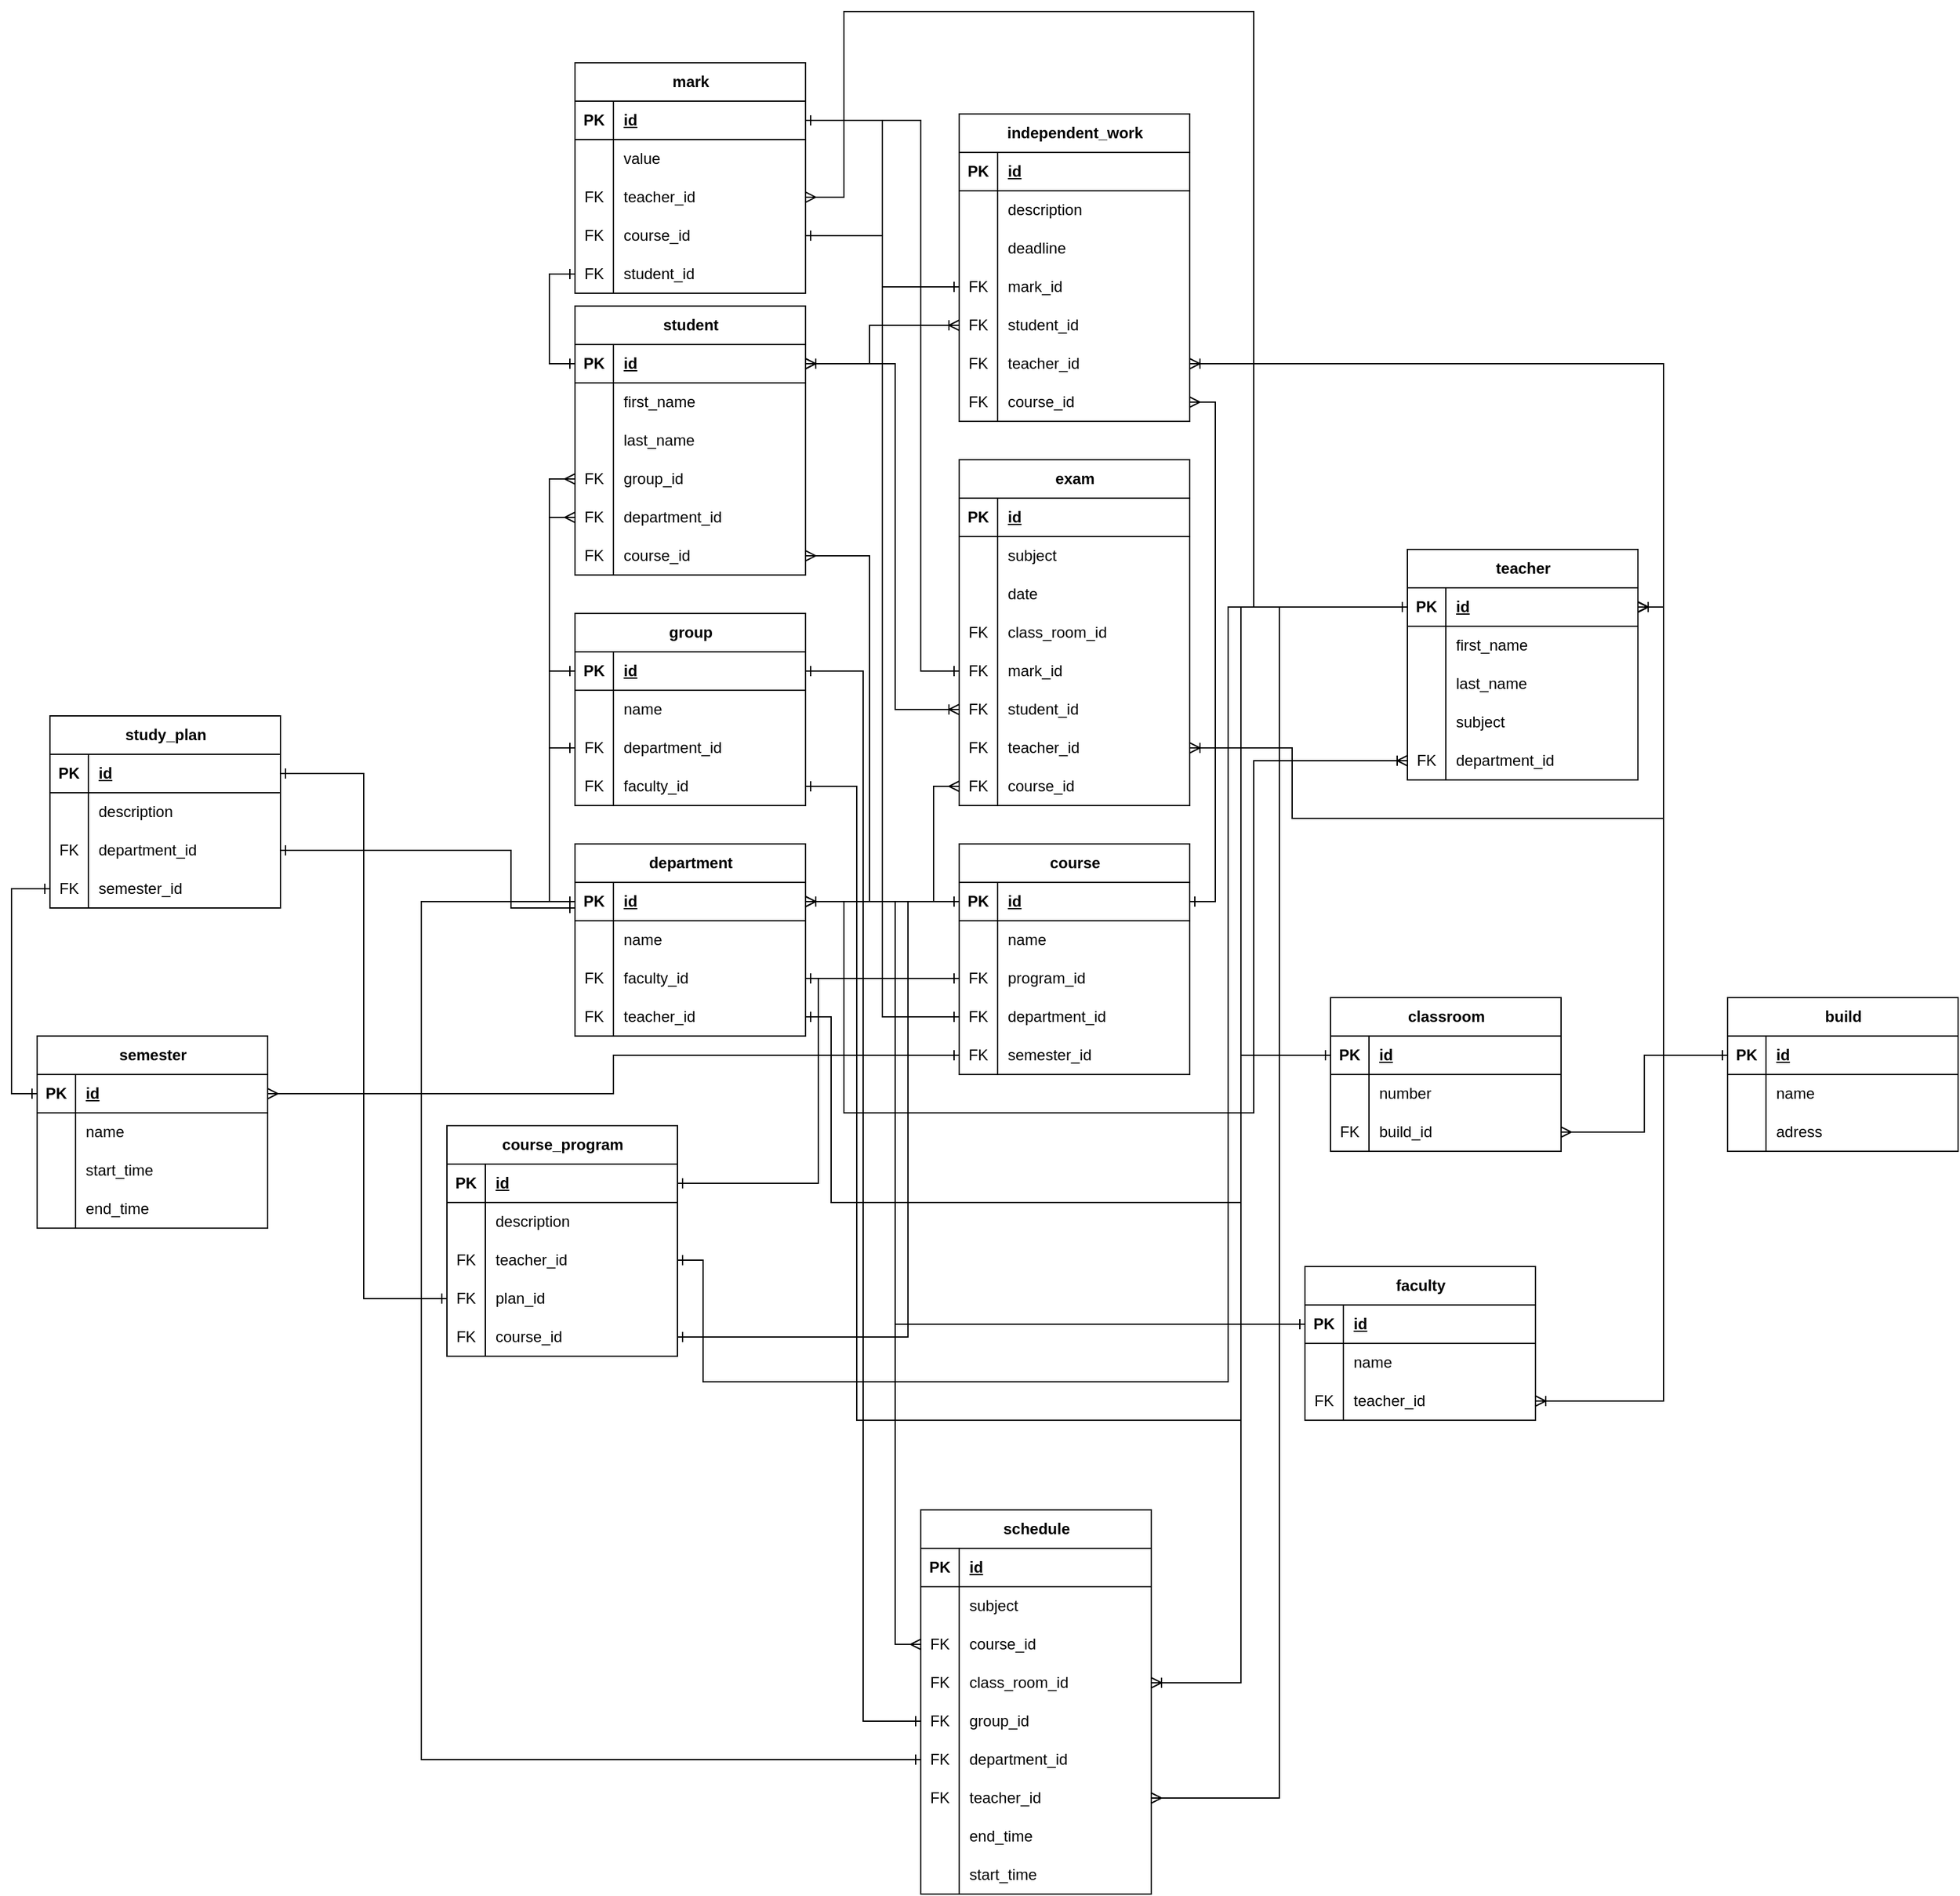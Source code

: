 <mxfile version="21.3.7" type="github">
  <diagram id="R2lEEEUBdFMjLlhIrx00" name="Page-1">
    <mxGraphModel dx="3337" dy="2567" grid="1" gridSize="10" guides="1" tooltips="1" connect="1" arrows="1" fold="1" page="1" pageScale="1" pageWidth="850" pageHeight="1100" math="0" shadow="0" extFonts="Permanent Marker^https://fonts.googleapis.com/css?family=Permanent+Marker">
      <root>
        <mxCell id="0" />
        <mxCell id="1" parent="0" />
        <mxCell id="w0t2wx1cFqbA0uR_gup4-1" value="student" style="shape=table;startSize=30;container=1;collapsible=1;childLayout=tableLayout;fixedRows=1;rowLines=0;fontStyle=1;align=center;resizeLast=1;html=1;" vertex="1" parent="1">
          <mxGeometry x="260" y="190" width="180" height="210" as="geometry" />
        </mxCell>
        <mxCell id="w0t2wx1cFqbA0uR_gup4-2" value="" style="shape=tableRow;horizontal=0;startSize=0;swimlaneHead=0;swimlaneBody=0;fillColor=none;collapsible=0;dropTarget=0;points=[[0,0.5],[1,0.5]];portConstraint=eastwest;top=0;left=0;right=0;bottom=1;" vertex="1" parent="w0t2wx1cFqbA0uR_gup4-1">
          <mxGeometry y="30" width="180" height="30" as="geometry" />
        </mxCell>
        <mxCell id="w0t2wx1cFqbA0uR_gup4-3" value="PK" style="shape=partialRectangle;connectable=0;fillColor=none;top=0;left=0;bottom=0;right=0;fontStyle=1;overflow=hidden;whiteSpace=wrap;html=1;" vertex="1" parent="w0t2wx1cFqbA0uR_gup4-2">
          <mxGeometry width="30" height="30" as="geometry">
            <mxRectangle width="30" height="30" as="alternateBounds" />
          </mxGeometry>
        </mxCell>
        <mxCell id="w0t2wx1cFqbA0uR_gup4-4" value="id" style="shape=partialRectangle;connectable=0;fillColor=none;top=0;left=0;bottom=0;right=0;align=left;spacingLeft=6;fontStyle=5;overflow=hidden;whiteSpace=wrap;html=1;" vertex="1" parent="w0t2wx1cFqbA0uR_gup4-2">
          <mxGeometry x="30" width="150" height="30" as="geometry">
            <mxRectangle width="150" height="30" as="alternateBounds" />
          </mxGeometry>
        </mxCell>
        <mxCell id="w0t2wx1cFqbA0uR_gup4-5" value="" style="shape=tableRow;horizontal=0;startSize=0;swimlaneHead=0;swimlaneBody=0;fillColor=none;collapsible=0;dropTarget=0;points=[[0,0.5],[1,0.5]];portConstraint=eastwest;top=0;left=0;right=0;bottom=0;" vertex="1" parent="w0t2wx1cFqbA0uR_gup4-1">
          <mxGeometry y="60" width="180" height="30" as="geometry" />
        </mxCell>
        <mxCell id="w0t2wx1cFqbA0uR_gup4-6" value="" style="shape=partialRectangle;connectable=0;fillColor=none;top=0;left=0;bottom=0;right=0;editable=1;overflow=hidden;whiteSpace=wrap;html=1;" vertex="1" parent="w0t2wx1cFqbA0uR_gup4-5">
          <mxGeometry width="30" height="30" as="geometry">
            <mxRectangle width="30" height="30" as="alternateBounds" />
          </mxGeometry>
        </mxCell>
        <mxCell id="w0t2wx1cFqbA0uR_gup4-7" value="first_name" style="shape=partialRectangle;connectable=0;fillColor=none;top=0;left=0;bottom=0;right=0;align=left;spacingLeft=6;overflow=hidden;whiteSpace=wrap;html=1;" vertex="1" parent="w0t2wx1cFqbA0uR_gup4-5">
          <mxGeometry x="30" width="150" height="30" as="geometry">
            <mxRectangle width="150" height="30" as="alternateBounds" />
          </mxGeometry>
        </mxCell>
        <mxCell id="w0t2wx1cFqbA0uR_gup4-8" value="" style="shape=tableRow;horizontal=0;startSize=0;swimlaneHead=0;swimlaneBody=0;fillColor=none;collapsible=0;dropTarget=0;points=[[0,0.5],[1,0.5]];portConstraint=eastwest;top=0;left=0;right=0;bottom=0;" vertex="1" parent="w0t2wx1cFqbA0uR_gup4-1">
          <mxGeometry y="90" width="180" height="30" as="geometry" />
        </mxCell>
        <mxCell id="w0t2wx1cFqbA0uR_gup4-9" value="" style="shape=partialRectangle;connectable=0;fillColor=none;top=0;left=0;bottom=0;right=0;editable=1;overflow=hidden;whiteSpace=wrap;html=1;" vertex="1" parent="w0t2wx1cFqbA0uR_gup4-8">
          <mxGeometry width="30" height="30" as="geometry">
            <mxRectangle width="30" height="30" as="alternateBounds" />
          </mxGeometry>
        </mxCell>
        <mxCell id="w0t2wx1cFqbA0uR_gup4-10" value="last_name" style="shape=partialRectangle;connectable=0;fillColor=none;top=0;left=0;bottom=0;right=0;align=left;spacingLeft=6;overflow=hidden;whiteSpace=wrap;html=1;" vertex="1" parent="w0t2wx1cFqbA0uR_gup4-8">
          <mxGeometry x="30" width="150" height="30" as="geometry">
            <mxRectangle width="150" height="30" as="alternateBounds" />
          </mxGeometry>
        </mxCell>
        <mxCell id="w0t2wx1cFqbA0uR_gup4-11" value="" style="shape=tableRow;horizontal=0;startSize=0;swimlaneHead=0;swimlaneBody=0;fillColor=none;collapsible=0;dropTarget=0;points=[[0,0.5],[1,0.5]];portConstraint=eastwest;top=0;left=0;right=0;bottom=0;" vertex="1" parent="w0t2wx1cFqbA0uR_gup4-1">
          <mxGeometry y="120" width="180" height="30" as="geometry" />
        </mxCell>
        <mxCell id="w0t2wx1cFqbA0uR_gup4-12" value="FK" style="shape=partialRectangle;connectable=0;fillColor=none;top=0;left=0;bottom=0;right=0;editable=1;overflow=hidden;whiteSpace=wrap;html=1;" vertex="1" parent="w0t2wx1cFqbA0uR_gup4-11">
          <mxGeometry width="30" height="30" as="geometry">
            <mxRectangle width="30" height="30" as="alternateBounds" />
          </mxGeometry>
        </mxCell>
        <mxCell id="w0t2wx1cFqbA0uR_gup4-13" value="group_id" style="shape=partialRectangle;connectable=0;fillColor=none;top=0;left=0;bottom=0;right=0;align=left;spacingLeft=6;overflow=hidden;whiteSpace=wrap;html=1;" vertex="1" parent="w0t2wx1cFqbA0uR_gup4-11">
          <mxGeometry x="30" width="150" height="30" as="geometry">
            <mxRectangle width="150" height="30" as="alternateBounds" />
          </mxGeometry>
        </mxCell>
        <mxCell id="w0t2wx1cFqbA0uR_gup4-14" value="" style="shape=tableRow;horizontal=0;startSize=0;swimlaneHead=0;swimlaneBody=0;fillColor=none;collapsible=0;dropTarget=0;points=[[0,0.5],[1,0.5]];portConstraint=eastwest;top=0;left=0;right=0;bottom=0;" vertex="1" parent="w0t2wx1cFqbA0uR_gup4-1">
          <mxGeometry y="150" width="180" height="30" as="geometry" />
        </mxCell>
        <mxCell id="w0t2wx1cFqbA0uR_gup4-15" value="FK" style="shape=partialRectangle;connectable=0;fillColor=none;top=0;left=0;bottom=0;right=0;editable=1;overflow=hidden;whiteSpace=wrap;html=1;" vertex="1" parent="w0t2wx1cFqbA0uR_gup4-14">
          <mxGeometry width="30" height="30" as="geometry">
            <mxRectangle width="30" height="30" as="alternateBounds" />
          </mxGeometry>
        </mxCell>
        <mxCell id="w0t2wx1cFqbA0uR_gup4-16" value="department_id" style="shape=partialRectangle;connectable=0;fillColor=none;top=0;left=0;bottom=0;right=0;align=left;spacingLeft=6;overflow=hidden;whiteSpace=wrap;html=1;" vertex="1" parent="w0t2wx1cFqbA0uR_gup4-14">
          <mxGeometry x="30" width="150" height="30" as="geometry">
            <mxRectangle width="150" height="30" as="alternateBounds" />
          </mxGeometry>
        </mxCell>
        <mxCell id="w0t2wx1cFqbA0uR_gup4-256" value="" style="shape=tableRow;horizontal=0;startSize=0;swimlaneHead=0;swimlaneBody=0;fillColor=none;collapsible=0;dropTarget=0;points=[[0,0.5],[1,0.5]];portConstraint=eastwest;top=0;left=0;right=0;bottom=0;" vertex="1" parent="w0t2wx1cFqbA0uR_gup4-1">
          <mxGeometry y="180" width="180" height="30" as="geometry" />
        </mxCell>
        <mxCell id="w0t2wx1cFqbA0uR_gup4-257" value="FK" style="shape=partialRectangle;connectable=0;fillColor=none;top=0;left=0;bottom=0;right=0;editable=1;overflow=hidden;whiteSpace=wrap;html=1;" vertex="1" parent="w0t2wx1cFqbA0uR_gup4-256">
          <mxGeometry width="30" height="30" as="geometry">
            <mxRectangle width="30" height="30" as="alternateBounds" />
          </mxGeometry>
        </mxCell>
        <mxCell id="w0t2wx1cFqbA0uR_gup4-258" value="course_id" style="shape=partialRectangle;connectable=0;fillColor=none;top=0;left=0;bottom=0;right=0;align=left;spacingLeft=6;overflow=hidden;whiteSpace=wrap;html=1;" vertex="1" parent="w0t2wx1cFqbA0uR_gup4-256">
          <mxGeometry x="30" width="150" height="30" as="geometry">
            <mxRectangle width="150" height="30" as="alternateBounds" />
          </mxGeometry>
        </mxCell>
        <mxCell id="w0t2wx1cFqbA0uR_gup4-17" value="teacher" style="shape=table;startSize=30;container=1;collapsible=1;childLayout=tableLayout;fixedRows=1;rowLines=0;fontStyle=1;align=center;resizeLast=1;html=1;" vertex="1" parent="1">
          <mxGeometry x="910" y="380" width="180" height="180" as="geometry" />
        </mxCell>
        <mxCell id="w0t2wx1cFqbA0uR_gup4-18" value="" style="shape=tableRow;horizontal=0;startSize=0;swimlaneHead=0;swimlaneBody=0;fillColor=none;collapsible=0;dropTarget=0;points=[[0,0.5],[1,0.5]];portConstraint=eastwest;top=0;left=0;right=0;bottom=1;" vertex="1" parent="w0t2wx1cFqbA0uR_gup4-17">
          <mxGeometry y="30" width="180" height="30" as="geometry" />
        </mxCell>
        <mxCell id="w0t2wx1cFqbA0uR_gup4-19" value="PK" style="shape=partialRectangle;connectable=0;fillColor=none;top=0;left=0;bottom=0;right=0;fontStyle=1;overflow=hidden;whiteSpace=wrap;html=1;" vertex="1" parent="w0t2wx1cFqbA0uR_gup4-18">
          <mxGeometry width="30" height="30" as="geometry">
            <mxRectangle width="30" height="30" as="alternateBounds" />
          </mxGeometry>
        </mxCell>
        <mxCell id="w0t2wx1cFqbA0uR_gup4-20" value="id" style="shape=partialRectangle;connectable=0;fillColor=none;top=0;left=0;bottom=0;right=0;align=left;spacingLeft=6;fontStyle=5;overflow=hidden;whiteSpace=wrap;html=1;" vertex="1" parent="w0t2wx1cFqbA0uR_gup4-18">
          <mxGeometry x="30" width="150" height="30" as="geometry">
            <mxRectangle width="150" height="30" as="alternateBounds" />
          </mxGeometry>
        </mxCell>
        <mxCell id="w0t2wx1cFqbA0uR_gup4-21" value="" style="shape=tableRow;horizontal=0;startSize=0;swimlaneHead=0;swimlaneBody=0;fillColor=none;collapsible=0;dropTarget=0;points=[[0,0.5],[1,0.5]];portConstraint=eastwest;top=0;left=0;right=0;bottom=0;" vertex="1" parent="w0t2wx1cFqbA0uR_gup4-17">
          <mxGeometry y="60" width="180" height="30" as="geometry" />
        </mxCell>
        <mxCell id="w0t2wx1cFqbA0uR_gup4-22" value="" style="shape=partialRectangle;connectable=0;fillColor=none;top=0;left=0;bottom=0;right=0;editable=1;overflow=hidden;whiteSpace=wrap;html=1;" vertex="1" parent="w0t2wx1cFqbA0uR_gup4-21">
          <mxGeometry width="30" height="30" as="geometry">
            <mxRectangle width="30" height="30" as="alternateBounds" />
          </mxGeometry>
        </mxCell>
        <mxCell id="w0t2wx1cFqbA0uR_gup4-23" value="first_name" style="shape=partialRectangle;connectable=0;fillColor=none;top=0;left=0;bottom=0;right=0;align=left;spacingLeft=6;overflow=hidden;whiteSpace=wrap;html=1;" vertex="1" parent="w0t2wx1cFqbA0uR_gup4-21">
          <mxGeometry x="30" width="150" height="30" as="geometry">
            <mxRectangle width="150" height="30" as="alternateBounds" />
          </mxGeometry>
        </mxCell>
        <mxCell id="w0t2wx1cFqbA0uR_gup4-24" value="" style="shape=tableRow;horizontal=0;startSize=0;swimlaneHead=0;swimlaneBody=0;fillColor=none;collapsible=0;dropTarget=0;points=[[0,0.5],[1,0.5]];portConstraint=eastwest;top=0;left=0;right=0;bottom=0;" vertex="1" parent="w0t2wx1cFqbA0uR_gup4-17">
          <mxGeometry y="90" width="180" height="30" as="geometry" />
        </mxCell>
        <mxCell id="w0t2wx1cFqbA0uR_gup4-25" value="" style="shape=partialRectangle;connectable=0;fillColor=none;top=0;left=0;bottom=0;right=0;editable=1;overflow=hidden;whiteSpace=wrap;html=1;" vertex="1" parent="w0t2wx1cFqbA0uR_gup4-24">
          <mxGeometry width="30" height="30" as="geometry">
            <mxRectangle width="30" height="30" as="alternateBounds" />
          </mxGeometry>
        </mxCell>
        <mxCell id="w0t2wx1cFqbA0uR_gup4-26" value="last_name" style="shape=partialRectangle;connectable=0;fillColor=none;top=0;left=0;bottom=0;right=0;align=left;spacingLeft=6;overflow=hidden;whiteSpace=wrap;html=1;" vertex="1" parent="w0t2wx1cFqbA0uR_gup4-24">
          <mxGeometry x="30" width="150" height="30" as="geometry">
            <mxRectangle width="150" height="30" as="alternateBounds" />
          </mxGeometry>
        </mxCell>
        <mxCell id="w0t2wx1cFqbA0uR_gup4-27" value="" style="shape=tableRow;horizontal=0;startSize=0;swimlaneHead=0;swimlaneBody=0;fillColor=none;collapsible=0;dropTarget=0;points=[[0,0.5],[1,0.5]];portConstraint=eastwest;top=0;left=0;right=0;bottom=0;" vertex="1" parent="w0t2wx1cFqbA0uR_gup4-17">
          <mxGeometry y="120" width="180" height="30" as="geometry" />
        </mxCell>
        <mxCell id="w0t2wx1cFqbA0uR_gup4-28" value="" style="shape=partialRectangle;connectable=0;fillColor=none;top=0;left=0;bottom=0;right=0;editable=1;overflow=hidden;whiteSpace=wrap;html=1;" vertex="1" parent="w0t2wx1cFqbA0uR_gup4-27">
          <mxGeometry width="30" height="30" as="geometry">
            <mxRectangle width="30" height="30" as="alternateBounds" />
          </mxGeometry>
        </mxCell>
        <mxCell id="w0t2wx1cFqbA0uR_gup4-29" value="subject" style="shape=partialRectangle;connectable=0;fillColor=none;top=0;left=0;bottom=0;right=0;align=left;spacingLeft=6;overflow=hidden;whiteSpace=wrap;html=1;" vertex="1" parent="w0t2wx1cFqbA0uR_gup4-27">
          <mxGeometry x="30" width="150" height="30" as="geometry">
            <mxRectangle width="150" height="30" as="alternateBounds" />
          </mxGeometry>
        </mxCell>
        <mxCell id="w0t2wx1cFqbA0uR_gup4-30" value="" style="shape=tableRow;horizontal=0;startSize=0;swimlaneHead=0;swimlaneBody=0;fillColor=none;collapsible=0;dropTarget=0;points=[[0,0.5],[1,0.5]];portConstraint=eastwest;top=0;left=0;right=0;bottom=0;" vertex="1" parent="w0t2wx1cFqbA0uR_gup4-17">
          <mxGeometry y="150" width="180" height="30" as="geometry" />
        </mxCell>
        <mxCell id="w0t2wx1cFqbA0uR_gup4-31" value="FK" style="shape=partialRectangle;connectable=0;fillColor=none;top=0;left=0;bottom=0;right=0;editable=1;overflow=hidden;whiteSpace=wrap;html=1;" vertex="1" parent="w0t2wx1cFqbA0uR_gup4-30">
          <mxGeometry width="30" height="30" as="geometry">
            <mxRectangle width="30" height="30" as="alternateBounds" />
          </mxGeometry>
        </mxCell>
        <mxCell id="w0t2wx1cFqbA0uR_gup4-32" value="department_id" style="shape=partialRectangle;connectable=0;fillColor=none;top=0;left=0;bottom=0;right=0;align=left;spacingLeft=6;overflow=hidden;whiteSpace=wrap;html=1;" vertex="1" parent="w0t2wx1cFqbA0uR_gup4-30">
          <mxGeometry x="30" width="150" height="30" as="geometry">
            <mxRectangle width="150" height="30" as="alternateBounds" />
          </mxGeometry>
        </mxCell>
        <mxCell id="w0t2wx1cFqbA0uR_gup4-33" value="course" style="shape=table;startSize=30;container=1;collapsible=1;childLayout=tableLayout;fixedRows=1;rowLines=0;fontStyle=1;align=center;resizeLast=1;html=1;" vertex="1" parent="1">
          <mxGeometry x="560" y="610" width="180" height="180" as="geometry" />
        </mxCell>
        <mxCell id="w0t2wx1cFqbA0uR_gup4-34" value="" style="shape=tableRow;horizontal=0;startSize=0;swimlaneHead=0;swimlaneBody=0;fillColor=none;collapsible=0;dropTarget=0;points=[[0,0.5],[1,0.5]];portConstraint=eastwest;top=0;left=0;right=0;bottom=1;" vertex="1" parent="w0t2wx1cFqbA0uR_gup4-33">
          <mxGeometry y="30" width="180" height="30" as="geometry" />
        </mxCell>
        <mxCell id="w0t2wx1cFqbA0uR_gup4-35" value="PK" style="shape=partialRectangle;connectable=0;fillColor=none;top=0;left=0;bottom=0;right=0;fontStyle=1;overflow=hidden;whiteSpace=wrap;html=1;" vertex="1" parent="w0t2wx1cFqbA0uR_gup4-34">
          <mxGeometry width="30" height="30" as="geometry">
            <mxRectangle width="30" height="30" as="alternateBounds" />
          </mxGeometry>
        </mxCell>
        <mxCell id="w0t2wx1cFqbA0uR_gup4-36" value="id" style="shape=partialRectangle;connectable=0;fillColor=none;top=0;left=0;bottom=0;right=0;align=left;spacingLeft=6;fontStyle=5;overflow=hidden;whiteSpace=wrap;html=1;" vertex="1" parent="w0t2wx1cFqbA0uR_gup4-34">
          <mxGeometry x="30" width="150" height="30" as="geometry">
            <mxRectangle width="150" height="30" as="alternateBounds" />
          </mxGeometry>
        </mxCell>
        <mxCell id="w0t2wx1cFqbA0uR_gup4-37" value="" style="shape=tableRow;horizontal=0;startSize=0;swimlaneHead=0;swimlaneBody=0;fillColor=none;collapsible=0;dropTarget=0;points=[[0,0.5],[1,0.5]];portConstraint=eastwest;top=0;left=0;right=0;bottom=0;" vertex="1" parent="w0t2wx1cFqbA0uR_gup4-33">
          <mxGeometry y="60" width="180" height="30" as="geometry" />
        </mxCell>
        <mxCell id="w0t2wx1cFqbA0uR_gup4-38" value="" style="shape=partialRectangle;connectable=0;fillColor=none;top=0;left=0;bottom=0;right=0;editable=1;overflow=hidden;whiteSpace=wrap;html=1;" vertex="1" parent="w0t2wx1cFqbA0uR_gup4-37">
          <mxGeometry width="30" height="30" as="geometry">
            <mxRectangle width="30" height="30" as="alternateBounds" />
          </mxGeometry>
        </mxCell>
        <mxCell id="w0t2wx1cFqbA0uR_gup4-39" value="name" style="shape=partialRectangle;connectable=0;fillColor=none;top=0;left=0;bottom=0;right=0;align=left;spacingLeft=6;overflow=hidden;whiteSpace=wrap;html=1;" vertex="1" parent="w0t2wx1cFqbA0uR_gup4-37">
          <mxGeometry x="30" width="150" height="30" as="geometry">
            <mxRectangle width="150" height="30" as="alternateBounds" />
          </mxGeometry>
        </mxCell>
        <mxCell id="w0t2wx1cFqbA0uR_gup4-43" value="" style="shape=tableRow;horizontal=0;startSize=0;swimlaneHead=0;swimlaneBody=0;fillColor=none;collapsible=0;dropTarget=0;points=[[0,0.5],[1,0.5]];portConstraint=eastwest;top=0;left=0;right=0;bottom=0;" vertex="1" parent="w0t2wx1cFqbA0uR_gup4-33">
          <mxGeometry y="90" width="180" height="30" as="geometry" />
        </mxCell>
        <mxCell id="w0t2wx1cFqbA0uR_gup4-44" value="FK" style="shape=partialRectangle;connectable=0;fillColor=none;top=0;left=0;bottom=0;right=0;editable=1;overflow=hidden;whiteSpace=wrap;html=1;" vertex="1" parent="w0t2wx1cFqbA0uR_gup4-43">
          <mxGeometry width="30" height="30" as="geometry">
            <mxRectangle width="30" height="30" as="alternateBounds" />
          </mxGeometry>
        </mxCell>
        <mxCell id="w0t2wx1cFqbA0uR_gup4-45" value="program_id" style="shape=partialRectangle;connectable=0;fillColor=none;top=0;left=0;bottom=0;right=0;align=left;spacingLeft=6;overflow=hidden;whiteSpace=wrap;html=1;" vertex="1" parent="w0t2wx1cFqbA0uR_gup4-43">
          <mxGeometry x="30" width="150" height="30" as="geometry">
            <mxRectangle width="150" height="30" as="alternateBounds" />
          </mxGeometry>
        </mxCell>
        <mxCell id="w0t2wx1cFqbA0uR_gup4-46" value="" style="shape=tableRow;horizontal=0;startSize=0;swimlaneHead=0;swimlaneBody=0;fillColor=none;collapsible=0;dropTarget=0;points=[[0,0.5],[1,0.5]];portConstraint=eastwest;top=0;left=0;right=0;bottom=0;" vertex="1" parent="w0t2wx1cFqbA0uR_gup4-33">
          <mxGeometry y="120" width="180" height="30" as="geometry" />
        </mxCell>
        <mxCell id="w0t2wx1cFqbA0uR_gup4-47" value="FK" style="shape=partialRectangle;connectable=0;fillColor=none;top=0;left=0;bottom=0;right=0;editable=1;overflow=hidden;whiteSpace=wrap;html=1;" vertex="1" parent="w0t2wx1cFqbA0uR_gup4-46">
          <mxGeometry width="30" height="30" as="geometry">
            <mxRectangle width="30" height="30" as="alternateBounds" />
          </mxGeometry>
        </mxCell>
        <mxCell id="w0t2wx1cFqbA0uR_gup4-48" value="department_id" style="shape=partialRectangle;connectable=0;fillColor=none;top=0;left=0;bottom=0;right=0;align=left;spacingLeft=6;overflow=hidden;whiteSpace=wrap;html=1;" vertex="1" parent="w0t2wx1cFqbA0uR_gup4-46">
          <mxGeometry x="30" width="150" height="30" as="geometry">
            <mxRectangle width="150" height="30" as="alternateBounds" />
          </mxGeometry>
        </mxCell>
        <mxCell id="w0t2wx1cFqbA0uR_gup4-49" value="" style="shape=tableRow;horizontal=0;startSize=0;swimlaneHead=0;swimlaneBody=0;fillColor=none;collapsible=0;dropTarget=0;points=[[0,0.5],[1,0.5]];portConstraint=eastwest;top=0;left=0;right=0;bottom=0;" vertex="1" parent="w0t2wx1cFqbA0uR_gup4-33">
          <mxGeometry y="150" width="180" height="30" as="geometry" />
        </mxCell>
        <mxCell id="w0t2wx1cFqbA0uR_gup4-50" value="FK" style="shape=partialRectangle;connectable=0;fillColor=none;top=0;left=0;bottom=0;right=0;editable=1;overflow=hidden;whiteSpace=wrap;html=1;" vertex="1" parent="w0t2wx1cFqbA0uR_gup4-49">
          <mxGeometry width="30" height="30" as="geometry">
            <mxRectangle width="30" height="30" as="alternateBounds" />
          </mxGeometry>
        </mxCell>
        <mxCell id="w0t2wx1cFqbA0uR_gup4-51" value="semester_id" style="shape=partialRectangle;connectable=0;fillColor=none;top=0;left=0;bottom=0;right=0;align=left;spacingLeft=6;overflow=hidden;whiteSpace=wrap;html=1;" vertex="1" parent="w0t2wx1cFqbA0uR_gup4-49">
          <mxGeometry x="30" width="150" height="30" as="geometry">
            <mxRectangle width="150" height="30" as="alternateBounds" />
          </mxGeometry>
        </mxCell>
        <mxCell id="w0t2wx1cFqbA0uR_gup4-52" value="group" style="shape=table;startSize=30;container=1;collapsible=1;childLayout=tableLayout;fixedRows=1;rowLines=0;fontStyle=1;align=center;resizeLast=1;html=1;" vertex="1" parent="1">
          <mxGeometry x="260" y="430" width="180" height="150" as="geometry" />
        </mxCell>
        <mxCell id="w0t2wx1cFqbA0uR_gup4-53" value="" style="shape=tableRow;horizontal=0;startSize=0;swimlaneHead=0;swimlaneBody=0;fillColor=none;collapsible=0;dropTarget=0;points=[[0,0.5],[1,0.5]];portConstraint=eastwest;top=0;left=0;right=0;bottom=1;" vertex="1" parent="w0t2wx1cFqbA0uR_gup4-52">
          <mxGeometry y="30" width="180" height="30" as="geometry" />
        </mxCell>
        <mxCell id="w0t2wx1cFqbA0uR_gup4-54" value="PK" style="shape=partialRectangle;connectable=0;fillColor=none;top=0;left=0;bottom=0;right=0;fontStyle=1;overflow=hidden;whiteSpace=wrap;html=1;" vertex="1" parent="w0t2wx1cFqbA0uR_gup4-53">
          <mxGeometry width="30" height="30" as="geometry">
            <mxRectangle width="30" height="30" as="alternateBounds" />
          </mxGeometry>
        </mxCell>
        <mxCell id="w0t2wx1cFqbA0uR_gup4-55" value="id" style="shape=partialRectangle;connectable=0;fillColor=none;top=0;left=0;bottom=0;right=0;align=left;spacingLeft=6;fontStyle=5;overflow=hidden;whiteSpace=wrap;html=1;" vertex="1" parent="w0t2wx1cFqbA0uR_gup4-53">
          <mxGeometry x="30" width="150" height="30" as="geometry">
            <mxRectangle width="150" height="30" as="alternateBounds" />
          </mxGeometry>
        </mxCell>
        <mxCell id="w0t2wx1cFqbA0uR_gup4-56" value="" style="shape=tableRow;horizontal=0;startSize=0;swimlaneHead=0;swimlaneBody=0;fillColor=none;collapsible=0;dropTarget=0;points=[[0,0.5],[1,0.5]];portConstraint=eastwest;top=0;left=0;right=0;bottom=0;" vertex="1" parent="w0t2wx1cFqbA0uR_gup4-52">
          <mxGeometry y="60" width="180" height="30" as="geometry" />
        </mxCell>
        <mxCell id="w0t2wx1cFqbA0uR_gup4-57" value="" style="shape=partialRectangle;connectable=0;fillColor=none;top=0;left=0;bottom=0;right=0;editable=1;overflow=hidden;whiteSpace=wrap;html=1;" vertex="1" parent="w0t2wx1cFqbA0uR_gup4-56">
          <mxGeometry width="30" height="30" as="geometry">
            <mxRectangle width="30" height="30" as="alternateBounds" />
          </mxGeometry>
        </mxCell>
        <mxCell id="w0t2wx1cFqbA0uR_gup4-58" value="name" style="shape=partialRectangle;connectable=0;fillColor=none;top=0;left=0;bottom=0;right=0;align=left;spacingLeft=6;overflow=hidden;whiteSpace=wrap;html=1;" vertex="1" parent="w0t2wx1cFqbA0uR_gup4-56">
          <mxGeometry x="30" width="150" height="30" as="geometry">
            <mxRectangle width="150" height="30" as="alternateBounds" />
          </mxGeometry>
        </mxCell>
        <mxCell id="w0t2wx1cFqbA0uR_gup4-65" value="" style="shape=tableRow;horizontal=0;startSize=0;swimlaneHead=0;swimlaneBody=0;fillColor=none;collapsible=0;dropTarget=0;points=[[0,0.5],[1,0.5]];portConstraint=eastwest;top=0;left=0;right=0;bottom=0;" vertex="1" parent="w0t2wx1cFqbA0uR_gup4-52">
          <mxGeometry y="90" width="180" height="30" as="geometry" />
        </mxCell>
        <mxCell id="w0t2wx1cFqbA0uR_gup4-66" value="FK" style="shape=partialRectangle;connectable=0;fillColor=none;top=0;left=0;bottom=0;right=0;editable=1;overflow=hidden;whiteSpace=wrap;html=1;" vertex="1" parent="w0t2wx1cFqbA0uR_gup4-65">
          <mxGeometry width="30" height="30" as="geometry">
            <mxRectangle width="30" height="30" as="alternateBounds" />
          </mxGeometry>
        </mxCell>
        <mxCell id="w0t2wx1cFqbA0uR_gup4-67" value="department_id" style="shape=partialRectangle;connectable=0;fillColor=none;top=0;left=0;bottom=0;right=0;align=left;spacingLeft=6;overflow=hidden;whiteSpace=wrap;html=1;" vertex="1" parent="w0t2wx1cFqbA0uR_gup4-65">
          <mxGeometry x="30" width="150" height="30" as="geometry">
            <mxRectangle width="150" height="30" as="alternateBounds" />
          </mxGeometry>
        </mxCell>
        <mxCell id="w0t2wx1cFqbA0uR_gup4-259" value="" style="shape=tableRow;horizontal=0;startSize=0;swimlaneHead=0;swimlaneBody=0;fillColor=none;collapsible=0;dropTarget=0;points=[[0,0.5],[1,0.5]];portConstraint=eastwest;top=0;left=0;right=0;bottom=0;" vertex="1" parent="w0t2wx1cFqbA0uR_gup4-52">
          <mxGeometry y="120" width="180" height="30" as="geometry" />
        </mxCell>
        <mxCell id="w0t2wx1cFqbA0uR_gup4-260" value="FK" style="shape=partialRectangle;connectable=0;fillColor=none;top=0;left=0;bottom=0;right=0;editable=1;overflow=hidden;whiteSpace=wrap;html=1;" vertex="1" parent="w0t2wx1cFqbA0uR_gup4-259">
          <mxGeometry width="30" height="30" as="geometry">
            <mxRectangle width="30" height="30" as="alternateBounds" />
          </mxGeometry>
        </mxCell>
        <mxCell id="w0t2wx1cFqbA0uR_gup4-261" value="faculty_id" style="shape=partialRectangle;connectable=0;fillColor=none;top=0;left=0;bottom=0;right=0;align=left;spacingLeft=6;overflow=hidden;whiteSpace=wrap;html=1;" vertex="1" parent="w0t2wx1cFqbA0uR_gup4-259">
          <mxGeometry x="30" width="150" height="30" as="geometry">
            <mxRectangle width="150" height="30" as="alternateBounds" />
          </mxGeometry>
        </mxCell>
        <mxCell id="w0t2wx1cFqbA0uR_gup4-68" value="department" style="shape=table;startSize=30;container=1;collapsible=1;childLayout=tableLayout;fixedRows=1;rowLines=0;fontStyle=1;align=center;resizeLast=1;html=1;" vertex="1" parent="1">
          <mxGeometry x="260" y="610" width="180" height="150" as="geometry" />
        </mxCell>
        <mxCell id="w0t2wx1cFqbA0uR_gup4-69" value="" style="shape=tableRow;horizontal=0;startSize=0;swimlaneHead=0;swimlaneBody=0;fillColor=none;collapsible=0;dropTarget=0;points=[[0,0.5],[1,0.5]];portConstraint=eastwest;top=0;left=0;right=0;bottom=1;" vertex="1" parent="w0t2wx1cFqbA0uR_gup4-68">
          <mxGeometry y="30" width="180" height="30" as="geometry" />
        </mxCell>
        <mxCell id="w0t2wx1cFqbA0uR_gup4-70" value="PK" style="shape=partialRectangle;connectable=0;fillColor=none;top=0;left=0;bottom=0;right=0;fontStyle=1;overflow=hidden;whiteSpace=wrap;html=1;" vertex="1" parent="w0t2wx1cFqbA0uR_gup4-69">
          <mxGeometry width="30" height="30" as="geometry">
            <mxRectangle width="30" height="30" as="alternateBounds" />
          </mxGeometry>
        </mxCell>
        <mxCell id="w0t2wx1cFqbA0uR_gup4-71" value="id" style="shape=partialRectangle;connectable=0;fillColor=none;top=0;left=0;bottom=0;right=0;align=left;spacingLeft=6;fontStyle=5;overflow=hidden;whiteSpace=wrap;html=1;" vertex="1" parent="w0t2wx1cFqbA0uR_gup4-69">
          <mxGeometry x="30" width="150" height="30" as="geometry">
            <mxRectangle width="150" height="30" as="alternateBounds" />
          </mxGeometry>
        </mxCell>
        <mxCell id="w0t2wx1cFqbA0uR_gup4-72" value="" style="shape=tableRow;horizontal=0;startSize=0;swimlaneHead=0;swimlaneBody=0;fillColor=none;collapsible=0;dropTarget=0;points=[[0,0.5],[1,0.5]];portConstraint=eastwest;top=0;left=0;right=0;bottom=0;" vertex="1" parent="w0t2wx1cFqbA0uR_gup4-68">
          <mxGeometry y="60" width="180" height="30" as="geometry" />
        </mxCell>
        <mxCell id="w0t2wx1cFqbA0uR_gup4-73" value="" style="shape=partialRectangle;connectable=0;fillColor=none;top=0;left=0;bottom=0;right=0;editable=1;overflow=hidden;whiteSpace=wrap;html=1;" vertex="1" parent="w0t2wx1cFqbA0uR_gup4-72">
          <mxGeometry width="30" height="30" as="geometry">
            <mxRectangle width="30" height="30" as="alternateBounds" />
          </mxGeometry>
        </mxCell>
        <mxCell id="w0t2wx1cFqbA0uR_gup4-74" value="name" style="shape=partialRectangle;connectable=0;fillColor=none;top=0;left=0;bottom=0;right=0;align=left;spacingLeft=6;overflow=hidden;whiteSpace=wrap;html=1;" vertex="1" parent="w0t2wx1cFqbA0uR_gup4-72">
          <mxGeometry x="30" width="150" height="30" as="geometry">
            <mxRectangle width="150" height="30" as="alternateBounds" />
          </mxGeometry>
        </mxCell>
        <mxCell id="w0t2wx1cFqbA0uR_gup4-75" value="" style="shape=tableRow;horizontal=0;startSize=0;swimlaneHead=0;swimlaneBody=0;fillColor=none;collapsible=0;dropTarget=0;points=[[0,0.5],[1,0.5]];portConstraint=eastwest;top=0;left=0;right=0;bottom=0;" vertex="1" parent="w0t2wx1cFqbA0uR_gup4-68">
          <mxGeometry y="90" width="180" height="30" as="geometry" />
        </mxCell>
        <mxCell id="w0t2wx1cFqbA0uR_gup4-76" value="FK" style="shape=partialRectangle;connectable=0;fillColor=none;top=0;left=0;bottom=0;right=0;editable=1;overflow=hidden;whiteSpace=wrap;html=1;" vertex="1" parent="w0t2wx1cFqbA0uR_gup4-75">
          <mxGeometry width="30" height="30" as="geometry">
            <mxRectangle width="30" height="30" as="alternateBounds" />
          </mxGeometry>
        </mxCell>
        <mxCell id="w0t2wx1cFqbA0uR_gup4-77" value="faculty_id" style="shape=partialRectangle;connectable=0;fillColor=none;top=0;left=0;bottom=0;right=0;align=left;spacingLeft=6;overflow=hidden;whiteSpace=wrap;html=1;" vertex="1" parent="w0t2wx1cFqbA0uR_gup4-75">
          <mxGeometry x="30" width="150" height="30" as="geometry">
            <mxRectangle width="150" height="30" as="alternateBounds" />
          </mxGeometry>
        </mxCell>
        <mxCell id="w0t2wx1cFqbA0uR_gup4-78" value="" style="shape=tableRow;horizontal=0;startSize=0;swimlaneHead=0;swimlaneBody=0;fillColor=none;collapsible=0;dropTarget=0;points=[[0,0.5],[1,0.5]];portConstraint=eastwest;top=0;left=0;right=0;bottom=0;" vertex="1" parent="w0t2wx1cFqbA0uR_gup4-68">
          <mxGeometry y="120" width="180" height="30" as="geometry" />
        </mxCell>
        <mxCell id="w0t2wx1cFqbA0uR_gup4-79" value="FK" style="shape=partialRectangle;connectable=0;fillColor=none;top=0;left=0;bottom=0;right=0;editable=1;overflow=hidden;whiteSpace=wrap;html=1;" vertex="1" parent="w0t2wx1cFqbA0uR_gup4-78">
          <mxGeometry width="30" height="30" as="geometry">
            <mxRectangle width="30" height="30" as="alternateBounds" />
          </mxGeometry>
        </mxCell>
        <mxCell id="w0t2wx1cFqbA0uR_gup4-80" value="teacher_id" style="shape=partialRectangle;connectable=0;fillColor=none;top=0;left=0;bottom=0;right=0;align=left;spacingLeft=6;overflow=hidden;whiteSpace=wrap;html=1;" vertex="1" parent="w0t2wx1cFqbA0uR_gup4-78">
          <mxGeometry x="30" width="150" height="30" as="geometry">
            <mxRectangle width="150" height="30" as="alternateBounds" />
          </mxGeometry>
        </mxCell>
        <mxCell id="w0t2wx1cFqbA0uR_gup4-84" value="mark" style="shape=table;startSize=30;container=1;collapsible=1;childLayout=tableLayout;fixedRows=1;rowLines=0;fontStyle=1;align=center;resizeLast=1;html=1;" vertex="1" parent="1">
          <mxGeometry x="260" width="180" height="180" as="geometry" />
        </mxCell>
        <mxCell id="w0t2wx1cFqbA0uR_gup4-85" value="" style="shape=tableRow;horizontal=0;startSize=0;swimlaneHead=0;swimlaneBody=0;fillColor=none;collapsible=0;dropTarget=0;points=[[0,0.5],[1,0.5]];portConstraint=eastwest;top=0;left=0;right=0;bottom=1;" vertex="1" parent="w0t2wx1cFqbA0uR_gup4-84">
          <mxGeometry y="30" width="180" height="30" as="geometry" />
        </mxCell>
        <mxCell id="w0t2wx1cFqbA0uR_gup4-86" value="PK" style="shape=partialRectangle;connectable=0;fillColor=none;top=0;left=0;bottom=0;right=0;fontStyle=1;overflow=hidden;whiteSpace=wrap;html=1;" vertex="1" parent="w0t2wx1cFqbA0uR_gup4-85">
          <mxGeometry width="30" height="30" as="geometry">
            <mxRectangle width="30" height="30" as="alternateBounds" />
          </mxGeometry>
        </mxCell>
        <mxCell id="w0t2wx1cFqbA0uR_gup4-87" value="id" style="shape=partialRectangle;connectable=0;fillColor=none;top=0;left=0;bottom=0;right=0;align=left;spacingLeft=6;fontStyle=5;overflow=hidden;whiteSpace=wrap;html=1;" vertex="1" parent="w0t2wx1cFqbA0uR_gup4-85">
          <mxGeometry x="30" width="150" height="30" as="geometry">
            <mxRectangle width="150" height="30" as="alternateBounds" />
          </mxGeometry>
        </mxCell>
        <mxCell id="w0t2wx1cFqbA0uR_gup4-88" value="" style="shape=tableRow;horizontal=0;startSize=0;swimlaneHead=0;swimlaneBody=0;fillColor=none;collapsible=0;dropTarget=0;points=[[0,0.5],[1,0.5]];portConstraint=eastwest;top=0;left=0;right=0;bottom=0;" vertex="1" parent="w0t2wx1cFqbA0uR_gup4-84">
          <mxGeometry y="60" width="180" height="30" as="geometry" />
        </mxCell>
        <mxCell id="w0t2wx1cFqbA0uR_gup4-89" value="" style="shape=partialRectangle;connectable=0;fillColor=none;top=0;left=0;bottom=0;right=0;editable=1;overflow=hidden;whiteSpace=wrap;html=1;" vertex="1" parent="w0t2wx1cFqbA0uR_gup4-88">
          <mxGeometry width="30" height="30" as="geometry">
            <mxRectangle width="30" height="30" as="alternateBounds" />
          </mxGeometry>
        </mxCell>
        <mxCell id="w0t2wx1cFqbA0uR_gup4-90" value="value" style="shape=partialRectangle;connectable=0;fillColor=none;top=0;left=0;bottom=0;right=0;align=left;spacingLeft=6;overflow=hidden;whiteSpace=wrap;html=1;" vertex="1" parent="w0t2wx1cFqbA0uR_gup4-88">
          <mxGeometry x="30" width="150" height="30" as="geometry">
            <mxRectangle width="150" height="30" as="alternateBounds" />
          </mxGeometry>
        </mxCell>
        <mxCell id="w0t2wx1cFqbA0uR_gup4-91" value="" style="shape=tableRow;horizontal=0;startSize=0;swimlaneHead=0;swimlaneBody=0;fillColor=none;collapsible=0;dropTarget=0;points=[[0,0.5],[1,0.5]];portConstraint=eastwest;top=0;left=0;right=0;bottom=0;" vertex="1" parent="w0t2wx1cFqbA0uR_gup4-84">
          <mxGeometry y="90" width="180" height="30" as="geometry" />
        </mxCell>
        <mxCell id="w0t2wx1cFqbA0uR_gup4-92" value="FK" style="shape=partialRectangle;connectable=0;fillColor=none;top=0;left=0;bottom=0;right=0;editable=1;overflow=hidden;whiteSpace=wrap;html=1;" vertex="1" parent="w0t2wx1cFqbA0uR_gup4-91">
          <mxGeometry width="30" height="30" as="geometry">
            <mxRectangle width="30" height="30" as="alternateBounds" />
          </mxGeometry>
        </mxCell>
        <mxCell id="w0t2wx1cFqbA0uR_gup4-93" value="teacher_id" style="shape=partialRectangle;connectable=0;fillColor=none;top=0;left=0;bottom=0;right=0;align=left;spacingLeft=6;overflow=hidden;whiteSpace=wrap;html=1;" vertex="1" parent="w0t2wx1cFqbA0uR_gup4-91">
          <mxGeometry x="30" width="150" height="30" as="geometry">
            <mxRectangle width="150" height="30" as="alternateBounds" />
          </mxGeometry>
        </mxCell>
        <mxCell id="w0t2wx1cFqbA0uR_gup4-94" value="" style="shape=tableRow;horizontal=0;startSize=0;swimlaneHead=0;swimlaneBody=0;fillColor=none;collapsible=0;dropTarget=0;points=[[0,0.5],[1,0.5]];portConstraint=eastwest;top=0;left=0;right=0;bottom=0;" vertex="1" parent="w0t2wx1cFqbA0uR_gup4-84">
          <mxGeometry y="120" width="180" height="30" as="geometry" />
        </mxCell>
        <mxCell id="w0t2wx1cFqbA0uR_gup4-95" value="FK" style="shape=partialRectangle;connectable=0;fillColor=none;top=0;left=0;bottom=0;right=0;editable=1;overflow=hidden;whiteSpace=wrap;html=1;" vertex="1" parent="w0t2wx1cFqbA0uR_gup4-94">
          <mxGeometry width="30" height="30" as="geometry">
            <mxRectangle width="30" height="30" as="alternateBounds" />
          </mxGeometry>
        </mxCell>
        <mxCell id="w0t2wx1cFqbA0uR_gup4-96" value="course_id" style="shape=partialRectangle;connectable=0;fillColor=none;top=0;left=0;bottom=0;right=0;align=left;spacingLeft=6;overflow=hidden;whiteSpace=wrap;html=1;" vertex="1" parent="w0t2wx1cFqbA0uR_gup4-94">
          <mxGeometry x="30" width="150" height="30" as="geometry">
            <mxRectangle width="150" height="30" as="alternateBounds" />
          </mxGeometry>
        </mxCell>
        <mxCell id="w0t2wx1cFqbA0uR_gup4-275" value="" style="shape=tableRow;horizontal=0;startSize=0;swimlaneHead=0;swimlaneBody=0;fillColor=none;collapsible=0;dropTarget=0;points=[[0,0.5],[1,0.5]];portConstraint=eastwest;top=0;left=0;right=0;bottom=0;" vertex="1" parent="w0t2wx1cFqbA0uR_gup4-84">
          <mxGeometry y="150" width="180" height="30" as="geometry" />
        </mxCell>
        <mxCell id="w0t2wx1cFqbA0uR_gup4-276" value="FK" style="shape=partialRectangle;connectable=0;fillColor=none;top=0;left=0;bottom=0;right=0;editable=1;overflow=hidden;whiteSpace=wrap;html=1;" vertex="1" parent="w0t2wx1cFqbA0uR_gup4-275">
          <mxGeometry width="30" height="30" as="geometry">
            <mxRectangle width="30" height="30" as="alternateBounds" />
          </mxGeometry>
        </mxCell>
        <mxCell id="w0t2wx1cFqbA0uR_gup4-277" value="student_id" style="shape=partialRectangle;connectable=0;fillColor=none;top=0;left=0;bottom=0;right=0;align=left;spacingLeft=6;overflow=hidden;whiteSpace=wrap;html=1;" vertex="1" parent="w0t2wx1cFqbA0uR_gup4-275">
          <mxGeometry x="30" width="150" height="30" as="geometry">
            <mxRectangle width="150" height="30" as="alternateBounds" />
          </mxGeometry>
        </mxCell>
        <mxCell id="w0t2wx1cFqbA0uR_gup4-97" value="schedule" style="shape=table;startSize=30;container=1;collapsible=1;childLayout=tableLayout;fixedRows=1;rowLines=0;fontStyle=1;align=center;resizeLast=1;html=1;" vertex="1" parent="1">
          <mxGeometry x="530" y="1130" width="180" height="300" as="geometry" />
        </mxCell>
        <mxCell id="w0t2wx1cFqbA0uR_gup4-98" value="" style="shape=tableRow;horizontal=0;startSize=0;swimlaneHead=0;swimlaneBody=0;fillColor=none;collapsible=0;dropTarget=0;points=[[0,0.5],[1,0.5]];portConstraint=eastwest;top=0;left=0;right=0;bottom=1;" vertex="1" parent="w0t2wx1cFqbA0uR_gup4-97">
          <mxGeometry y="30" width="180" height="30" as="geometry" />
        </mxCell>
        <mxCell id="w0t2wx1cFqbA0uR_gup4-99" value="PK" style="shape=partialRectangle;connectable=0;fillColor=none;top=0;left=0;bottom=0;right=0;fontStyle=1;overflow=hidden;whiteSpace=wrap;html=1;" vertex="1" parent="w0t2wx1cFqbA0uR_gup4-98">
          <mxGeometry width="30" height="30" as="geometry">
            <mxRectangle width="30" height="30" as="alternateBounds" />
          </mxGeometry>
        </mxCell>
        <mxCell id="w0t2wx1cFqbA0uR_gup4-100" value="id" style="shape=partialRectangle;connectable=0;fillColor=none;top=0;left=0;bottom=0;right=0;align=left;spacingLeft=6;fontStyle=5;overflow=hidden;whiteSpace=wrap;html=1;" vertex="1" parent="w0t2wx1cFqbA0uR_gup4-98">
          <mxGeometry x="30" width="150" height="30" as="geometry">
            <mxRectangle width="150" height="30" as="alternateBounds" />
          </mxGeometry>
        </mxCell>
        <mxCell id="w0t2wx1cFqbA0uR_gup4-101" value="" style="shape=tableRow;horizontal=0;startSize=0;swimlaneHead=0;swimlaneBody=0;fillColor=none;collapsible=0;dropTarget=0;points=[[0,0.5],[1,0.5]];portConstraint=eastwest;top=0;left=0;right=0;bottom=0;" vertex="1" parent="w0t2wx1cFqbA0uR_gup4-97">
          <mxGeometry y="60" width="180" height="30" as="geometry" />
        </mxCell>
        <mxCell id="w0t2wx1cFqbA0uR_gup4-102" value="" style="shape=partialRectangle;connectable=0;fillColor=none;top=0;left=0;bottom=0;right=0;editable=1;overflow=hidden;whiteSpace=wrap;html=1;" vertex="1" parent="w0t2wx1cFqbA0uR_gup4-101">
          <mxGeometry width="30" height="30" as="geometry">
            <mxRectangle width="30" height="30" as="alternateBounds" />
          </mxGeometry>
        </mxCell>
        <mxCell id="w0t2wx1cFqbA0uR_gup4-103" value="subject" style="shape=partialRectangle;connectable=0;fillColor=none;top=0;left=0;bottom=0;right=0;align=left;spacingLeft=6;overflow=hidden;whiteSpace=wrap;html=1;" vertex="1" parent="w0t2wx1cFqbA0uR_gup4-101">
          <mxGeometry x="30" width="150" height="30" as="geometry">
            <mxRectangle width="150" height="30" as="alternateBounds" />
          </mxGeometry>
        </mxCell>
        <mxCell id="w0t2wx1cFqbA0uR_gup4-104" value="" style="shape=tableRow;horizontal=0;startSize=0;swimlaneHead=0;swimlaneBody=0;fillColor=none;collapsible=0;dropTarget=0;points=[[0,0.5],[1,0.5]];portConstraint=eastwest;top=0;left=0;right=0;bottom=0;" vertex="1" parent="w0t2wx1cFqbA0uR_gup4-97">
          <mxGeometry y="90" width="180" height="30" as="geometry" />
        </mxCell>
        <mxCell id="w0t2wx1cFqbA0uR_gup4-105" value="FK" style="shape=partialRectangle;connectable=0;fillColor=none;top=0;left=0;bottom=0;right=0;editable=1;overflow=hidden;whiteSpace=wrap;html=1;" vertex="1" parent="w0t2wx1cFqbA0uR_gup4-104">
          <mxGeometry width="30" height="30" as="geometry">
            <mxRectangle width="30" height="30" as="alternateBounds" />
          </mxGeometry>
        </mxCell>
        <mxCell id="w0t2wx1cFqbA0uR_gup4-106" value="course_id" style="shape=partialRectangle;connectable=0;fillColor=none;top=0;left=0;bottom=0;right=0;align=left;spacingLeft=6;overflow=hidden;whiteSpace=wrap;html=1;" vertex="1" parent="w0t2wx1cFqbA0uR_gup4-104">
          <mxGeometry x="30" width="150" height="30" as="geometry">
            <mxRectangle width="150" height="30" as="alternateBounds" />
          </mxGeometry>
        </mxCell>
        <mxCell id="w0t2wx1cFqbA0uR_gup4-107" value="" style="shape=tableRow;horizontal=0;startSize=0;swimlaneHead=0;swimlaneBody=0;fillColor=none;collapsible=0;dropTarget=0;points=[[0,0.5],[1,0.5]];portConstraint=eastwest;top=0;left=0;right=0;bottom=0;" vertex="1" parent="w0t2wx1cFqbA0uR_gup4-97">
          <mxGeometry y="120" width="180" height="30" as="geometry" />
        </mxCell>
        <mxCell id="w0t2wx1cFqbA0uR_gup4-108" value="FK" style="shape=partialRectangle;connectable=0;fillColor=none;top=0;left=0;bottom=0;right=0;editable=1;overflow=hidden;whiteSpace=wrap;html=1;" vertex="1" parent="w0t2wx1cFqbA0uR_gup4-107">
          <mxGeometry width="30" height="30" as="geometry">
            <mxRectangle width="30" height="30" as="alternateBounds" />
          </mxGeometry>
        </mxCell>
        <mxCell id="w0t2wx1cFqbA0uR_gup4-109" value="class_room_id" style="shape=partialRectangle;connectable=0;fillColor=none;top=0;left=0;bottom=0;right=0;align=left;spacingLeft=6;overflow=hidden;whiteSpace=wrap;html=1;" vertex="1" parent="w0t2wx1cFqbA0uR_gup4-107">
          <mxGeometry x="30" width="150" height="30" as="geometry">
            <mxRectangle width="150" height="30" as="alternateBounds" />
          </mxGeometry>
        </mxCell>
        <mxCell id="w0t2wx1cFqbA0uR_gup4-110" value="" style="shape=tableRow;horizontal=0;startSize=0;swimlaneHead=0;swimlaneBody=0;fillColor=none;collapsible=0;dropTarget=0;points=[[0,0.5],[1,0.5]];portConstraint=eastwest;top=0;left=0;right=0;bottom=0;" vertex="1" parent="w0t2wx1cFqbA0uR_gup4-97">
          <mxGeometry y="150" width="180" height="30" as="geometry" />
        </mxCell>
        <mxCell id="w0t2wx1cFqbA0uR_gup4-111" value="FK" style="shape=partialRectangle;connectable=0;fillColor=none;top=0;left=0;bottom=0;right=0;editable=1;overflow=hidden;whiteSpace=wrap;html=1;" vertex="1" parent="w0t2wx1cFqbA0uR_gup4-110">
          <mxGeometry width="30" height="30" as="geometry">
            <mxRectangle width="30" height="30" as="alternateBounds" />
          </mxGeometry>
        </mxCell>
        <mxCell id="w0t2wx1cFqbA0uR_gup4-112" value="group_id" style="shape=partialRectangle;connectable=0;fillColor=none;top=0;left=0;bottom=0;right=0;align=left;spacingLeft=6;overflow=hidden;whiteSpace=wrap;html=1;" vertex="1" parent="w0t2wx1cFqbA0uR_gup4-110">
          <mxGeometry x="30" width="150" height="30" as="geometry">
            <mxRectangle width="150" height="30" as="alternateBounds" />
          </mxGeometry>
        </mxCell>
        <mxCell id="w0t2wx1cFqbA0uR_gup4-113" value="" style="shape=tableRow;horizontal=0;startSize=0;swimlaneHead=0;swimlaneBody=0;fillColor=none;collapsible=0;dropTarget=0;points=[[0,0.5],[1,0.5]];portConstraint=eastwest;top=0;left=0;right=0;bottom=0;" vertex="1" parent="w0t2wx1cFqbA0uR_gup4-97">
          <mxGeometry y="180" width="180" height="30" as="geometry" />
        </mxCell>
        <mxCell id="w0t2wx1cFqbA0uR_gup4-114" value="FK" style="shape=partialRectangle;connectable=0;fillColor=none;top=0;left=0;bottom=0;right=0;editable=1;overflow=hidden;whiteSpace=wrap;html=1;" vertex="1" parent="w0t2wx1cFqbA0uR_gup4-113">
          <mxGeometry width="30" height="30" as="geometry">
            <mxRectangle width="30" height="30" as="alternateBounds" />
          </mxGeometry>
        </mxCell>
        <mxCell id="w0t2wx1cFqbA0uR_gup4-115" value="department_id" style="shape=partialRectangle;connectable=0;fillColor=none;top=0;left=0;bottom=0;right=0;align=left;spacingLeft=6;overflow=hidden;whiteSpace=wrap;html=1;" vertex="1" parent="w0t2wx1cFqbA0uR_gup4-113">
          <mxGeometry x="30" width="150" height="30" as="geometry">
            <mxRectangle width="150" height="30" as="alternateBounds" />
          </mxGeometry>
        </mxCell>
        <mxCell id="w0t2wx1cFqbA0uR_gup4-296" value="" style="shape=tableRow;horizontal=0;startSize=0;swimlaneHead=0;swimlaneBody=0;fillColor=none;collapsible=0;dropTarget=0;points=[[0,0.5],[1,0.5]];portConstraint=eastwest;top=0;left=0;right=0;bottom=0;" vertex="1" parent="w0t2wx1cFqbA0uR_gup4-97">
          <mxGeometry y="210" width="180" height="30" as="geometry" />
        </mxCell>
        <mxCell id="w0t2wx1cFqbA0uR_gup4-297" value="FK" style="shape=partialRectangle;connectable=0;fillColor=none;top=0;left=0;bottom=0;right=0;editable=1;overflow=hidden;whiteSpace=wrap;html=1;" vertex="1" parent="w0t2wx1cFqbA0uR_gup4-296">
          <mxGeometry width="30" height="30" as="geometry">
            <mxRectangle width="30" height="30" as="alternateBounds" />
          </mxGeometry>
        </mxCell>
        <mxCell id="w0t2wx1cFqbA0uR_gup4-298" value="teacher_id" style="shape=partialRectangle;connectable=0;fillColor=none;top=0;left=0;bottom=0;right=0;align=left;spacingLeft=6;overflow=hidden;whiteSpace=wrap;html=1;" vertex="1" parent="w0t2wx1cFqbA0uR_gup4-296">
          <mxGeometry x="30" width="150" height="30" as="geometry">
            <mxRectangle width="150" height="30" as="alternateBounds" />
          </mxGeometry>
        </mxCell>
        <mxCell id="w0t2wx1cFqbA0uR_gup4-299" value="" style="shape=tableRow;horizontal=0;startSize=0;swimlaneHead=0;swimlaneBody=0;fillColor=none;collapsible=0;dropTarget=0;points=[[0,0.5],[1,0.5]];portConstraint=eastwest;top=0;left=0;right=0;bottom=0;" vertex="1" parent="w0t2wx1cFqbA0uR_gup4-97">
          <mxGeometry y="240" width="180" height="30" as="geometry" />
        </mxCell>
        <mxCell id="w0t2wx1cFqbA0uR_gup4-300" value="" style="shape=partialRectangle;connectable=0;fillColor=none;top=0;left=0;bottom=0;right=0;editable=1;overflow=hidden;whiteSpace=wrap;html=1;" vertex="1" parent="w0t2wx1cFqbA0uR_gup4-299">
          <mxGeometry width="30" height="30" as="geometry">
            <mxRectangle width="30" height="30" as="alternateBounds" />
          </mxGeometry>
        </mxCell>
        <mxCell id="w0t2wx1cFqbA0uR_gup4-301" value="end_time" style="shape=partialRectangle;connectable=0;fillColor=none;top=0;left=0;bottom=0;right=0;align=left;spacingLeft=6;overflow=hidden;whiteSpace=wrap;html=1;" vertex="1" parent="w0t2wx1cFqbA0uR_gup4-299">
          <mxGeometry x="30" width="150" height="30" as="geometry">
            <mxRectangle width="150" height="30" as="alternateBounds" />
          </mxGeometry>
        </mxCell>
        <mxCell id="w0t2wx1cFqbA0uR_gup4-313" value="" style="shape=tableRow;horizontal=0;startSize=0;swimlaneHead=0;swimlaneBody=0;fillColor=none;collapsible=0;dropTarget=0;points=[[0,0.5],[1,0.5]];portConstraint=eastwest;top=0;left=0;right=0;bottom=0;" vertex="1" parent="w0t2wx1cFqbA0uR_gup4-97">
          <mxGeometry y="270" width="180" height="30" as="geometry" />
        </mxCell>
        <mxCell id="w0t2wx1cFqbA0uR_gup4-314" value="" style="shape=partialRectangle;connectable=0;fillColor=none;top=0;left=0;bottom=0;right=0;editable=1;overflow=hidden;whiteSpace=wrap;html=1;" vertex="1" parent="w0t2wx1cFqbA0uR_gup4-313">
          <mxGeometry width="30" height="30" as="geometry">
            <mxRectangle width="30" height="30" as="alternateBounds" />
          </mxGeometry>
        </mxCell>
        <mxCell id="w0t2wx1cFqbA0uR_gup4-315" value="start_time" style="shape=partialRectangle;connectable=0;fillColor=none;top=0;left=0;bottom=0;right=0;align=left;spacingLeft=6;overflow=hidden;whiteSpace=wrap;html=1;" vertex="1" parent="w0t2wx1cFqbA0uR_gup4-313">
          <mxGeometry x="30" width="150" height="30" as="geometry">
            <mxRectangle width="150" height="30" as="alternateBounds" />
          </mxGeometry>
        </mxCell>
        <mxCell id="w0t2wx1cFqbA0uR_gup4-116" value="build" style="shape=table;startSize=30;container=1;collapsible=1;childLayout=tableLayout;fixedRows=1;rowLines=0;fontStyle=1;align=center;resizeLast=1;html=1;" vertex="1" parent="1">
          <mxGeometry x="1160" y="730" width="180" height="120" as="geometry" />
        </mxCell>
        <mxCell id="w0t2wx1cFqbA0uR_gup4-117" value="" style="shape=tableRow;horizontal=0;startSize=0;swimlaneHead=0;swimlaneBody=0;fillColor=none;collapsible=0;dropTarget=0;points=[[0,0.5],[1,0.5]];portConstraint=eastwest;top=0;left=0;right=0;bottom=1;" vertex="1" parent="w0t2wx1cFqbA0uR_gup4-116">
          <mxGeometry y="30" width="180" height="30" as="geometry" />
        </mxCell>
        <mxCell id="w0t2wx1cFqbA0uR_gup4-118" value="PK" style="shape=partialRectangle;connectable=0;fillColor=none;top=0;left=0;bottom=0;right=0;fontStyle=1;overflow=hidden;whiteSpace=wrap;html=1;" vertex="1" parent="w0t2wx1cFqbA0uR_gup4-117">
          <mxGeometry width="30" height="30" as="geometry">
            <mxRectangle width="30" height="30" as="alternateBounds" />
          </mxGeometry>
        </mxCell>
        <mxCell id="w0t2wx1cFqbA0uR_gup4-119" value="id" style="shape=partialRectangle;connectable=0;fillColor=none;top=0;left=0;bottom=0;right=0;align=left;spacingLeft=6;fontStyle=5;overflow=hidden;whiteSpace=wrap;html=1;" vertex="1" parent="w0t2wx1cFqbA0uR_gup4-117">
          <mxGeometry x="30" width="150" height="30" as="geometry">
            <mxRectangle width="150" height="30" as="alternateBounds" />
          </mxGeometry>
        </mxCell>
        <mxCell id="w0t2wx1cFqbA0uR_gup4-120" value="" style="shape=tableRow;horizontal=0;startSize=0;swimlaneHead=0;swimlaneBody=0;fillColor=none;collapsible=0;dropTarget=0;points=[[0,0.5],[1,0.5]];portConstraint=eastwest;top=0;left=0;right=0;bottom=0;" vertex="1" parent="w0t2wx1cFqbA0uR_gup4-116">
          <mxGeometry y="60" width="180" height="30" as="geometry" />
        </mxCell>
        <mxCell id="w0t2wx1cFqbA0uR_gup4-121" value="" style="shape=partialRectangle;connectable=0;fillColor=none;top=0;left=0;bottom=0;right=0;editable=1;overflow=hidden;whiteSpace=wrap;html=1;" vertex="1" parent="w0t2wx1cFqbA0uR_gup4-120">
          <mxGeometry width="30" height="30" as="geometry">
            <mxRectangle width="30" height="30" as="alternateBounds" />
          </mxGeometry>
        </mxCell>
        <mxCell id="w0t2wx1cFqbA0uR_gup4-122" value="name" style="shape=partialRectangle;connectable=0;fillColor=none;top=0;left=0;bottom=0;right=0;align=left;spacingLeft=6;overflow=hidden;whiteSpace=wrap;html=1;" vertex="1" parent="w0t2wx1cFqbA0uR_gup4-120">
          <mxGeometry x="30" width="150" height="30" as="geometry">
            <mxRectangle width="150" height="30" as="alternateBounds" />
          </mxGeometry>
        </mxCell>
        <mxCell id="w0t2wx1cFqbA0uR_gup4-123" value="" style="shape=tableRow;horizontal=0;startSize=0;swimlaneHead=0;swimlaneBody=0;fillColor=none;collapsible=0;dropTarget=0;points=[[0,0.5],[1,0.5]];portConstraint=eastwest;top=0;left=0;right=0;bottom=0;" vertex="1" parent="w0t2wx1cFqbA0uR_gup4-116">
          <mxGeometry y="90" width="180" height="30" as="geometry" />
        </mxCell>
        <mxCell id="w0t2wx1cFqbA0uR_gup4-124" value="" style="shape=partialRectangle;connectable=0;fillColor=none;top=0;left=0;bottom=0;right=0;editable=1;overflow=hidden;whiteSpace=wrap;html=1;" vertex="1" parent="w0t2wx1cFqbA0uR_gup4-123">
          <mxGeometry width="30" height="30" as="geometry">
            <mxRectangle width="30" height="30" as="alternateBounds" />
          </mxGeometry>
        </mxCell>
        <mxCell id="w0t2wx1cFqbA0uR_gup4-125" value="adress" style="shape=partialRectangle;connectable=0;fillColor=none;top=0;left=0;bottom=0;right=0;align=left;spacingLeft=6;overflow=hidden;whiteSpace=wrap;html=1;" vertex="1" parent="w0t2wx1cFqbA0uR_gup4-123">
          <mxGeometry x="30" width="150" height="30" as="geometry">
            <mxRectangle width="150" height="30" as="alternateBounds" />
          </mxGeometry>
        </mxCell>
        <mxCell id="w0t2wx1cFqbA0uR_gup4-126" value="classroom" style="shape=table;startSize=30;container=1;collapsible=1;childLayout=tableLayout;fixedRows=1;rowLines=0;fontStyle=1;align=center;resizeLast=1;html=1;" vertex="1" parent="1">
          <mxGeometry x="850" y="730" width="180" height="120" as="geometry" />
        </mxCell>
        <mxCell id="w0t2wx1cFqbA0uR_gup4-127" value="" style="shape=tableRow;horizontal=0;startSize=0;swimlaneHead=0;swimlaneBody=0;fillColor=none;collapsible=0;dropTarget=0;points=[[0,0.5],[1,0.5]];portConstraint=eastwest;top=0;left=0;right=0;bottom=1;" vertex="1" parent="w0t2wx1cFqbA0uR_gup4-126">
          <mxGeometry y="30" width="180" height="30" as="geometry" />
        </mxCell>
        <mxCell id="w0t2wx1cFqbA0uR_gup4-128" value="PK" style="shape=partialRectangle;connectable=0;fillColor=none;top=0;left=0;bottom=0;right=0;fontStyle=1;overflow=hidden;whiteSpace=wrap;html=1;" vertex="1" parent="w0t2wx1cFqbA0uR_gup4-127">
          <mxGeometry width="30" height="30" as="geometry">
            <mxRectangle width="30" height="30" as="alternateBounds" />
          </mxGeometry>
        </mxCell>
        <mxCell id="w0t2wx1cFqbA0uR_gup4-129" value="id" style="shape=partialRectangle;connectable=0;fillColor=none;top=0;left=0;bottom=0;right=0;align=left;spacingLeft=6;fontStyle=5;overflow=hidden;whiteSpace=wrap;html=1;" vertex="1" parent="w0t2wx1cFqbA0uR_gup4-127">
          <mxGeometry x="30" width="150" height="30" as="geometry">
            <mxRectangle width="150" height="30" as="alternateBounds" />
          </mxGeometry>
        </mxCell>
        <mxCell id="w0t2wx1cFqbA0uR_gup4-130" value="" style="shape=tableRow;horizontal=0;startSize=0;swimlaneHead=0;swimlaneBody=0;fillColor=none;collapsible=0;dropTarget=0;points=[[0,0.5],[1,0.5]];portConstraint=eastwest;top=0;left=0;right=0;bottom=0;" vertex="1" parent="w0t2wx1cFqbA0uR_gup4-126">
          <mxGeometry y="60" width="180" height="30" as="geometry" />
        </mxCell>
        <mxCell id="w0t2wx1cFqbA0uR_gup4-131" value="" style="shape=partialRectangle;connectable=0;fillColor=none;top=0;left=0;bottom=0;right=0;editable=1;overflow=hidden;whiteSpace=wrap;html=1;" vertex="1" parent="w0t2wx1cFqbA0uR_gup4-130">
          <mxGeometry width="30" height="30" as="geometry">
            <mxRectangle width="30" height="30" as="alternateBounds" />
          </mxGeometry>
        </mxCell>
        <mxCell id="w0t2wx1cFqbA0uR_gup4-132" value="number" style="shape=partialRectangle;connectable=0;fillColor=none;top=0;left=0;bottom=0;right=0;align=left;spacingLeft=6;overflow=hidden;whiteSpace=wrap;html=1;" vertex="1" parent="w0t2wx1cFqbA0uR_gup4-130">
          <mxGeometry x="30" width="150" height="30" as="geometry">
            <mxRectangle width="150" height="30" as="alternateBounds" />
          </mxGeometry>
        </mxCell>
        <mxCell id="w0t2wx1cFqbA0uR_gup4-133" value="" style="shape=tableRow;horizontal=0;startSize=0;swimlaneHead=0;swimlaneBody=0;fillColor=none;collapsible=0;dropTarget=0;points=[[0,0.5],[1,0.5]];portConstraint=eastwest;top=0;left=0;right=0;bottom=0;" vertex="1" parent="w0t2wx1cFqbA0uR_gup4-126">
          <mxGeometry y="90" width="180" height="30" as="geometry" />
        </mxCell>
        <mxCell id="w0t2wx1cFqbA0uR_gup4-134" value="FK" style="shape=partialRectangle;connectable=0;fillColor=none;top=0;left=0;bottom=0;right=0;editable=1;overflow=hidden;whiteSpace=wrap;html=1;" vertex="1" parent="w0t2wx1cFqbA0uR_gup4-133">
          <mxGeometry width="30" height="30" as="geometry">
            <mxRectangle width="30" height="30" as="alternateBounds" />
          </mxGeometry>
        </mxCell>
        <mxCell id="w0t2wx1cFqbA0uR_gup4-135" value="build_id" style="shape=partialRectangle;connectable=0;fillColor=none;top=0;left=0;bottom=0;right=0;align=left;spacingLeft=6;overflow=hidden;whiteSpace=wrap;html=1;" vertex="1" parent="w0t2wx1cFqbA0uR_gup4-133">
          <mxGeometry x="30" width="150" height="30" as="geometry">
            <mxRectangle width="150" height="30" as="alternateBounds" />
          </mxGeometry>
        </mxCell>
        <mxCell id="w0t2wx1cFqbA0uR_gup4-136" value="semester" style="shape=table;startSize=30;container=1;collapsible=1;childLayout=tableLayout;fixedRows=1;rowLines=0;fontStyle=1;align=center;resizeLast=1;html=1;" vertex="1" parent="1">
          <mxGeometry x="-160" y="760" width="180" height="150" as="geometry" />
        </mxCell>
        <mxCell id="w0t2wx1cFqbA0uR_gup4-137" value="" style="shape=tableRow;horizontal=0;startSize=0;swimlaneHead=0;swimlaneBody=0;fillColor=none;collapsible=0;dropTarget=0;points=[[0,0.5],[1,0.5]];portConstraint=eastwest;top=0;left=0;right=0;bottom=1;" vertex="1" parent="w0t2wx1cFqbA0uR_gup4-136">
          <mxGeometry y="30" width="180" height="30" as="geometry" />
        </mxCell>
        <mxCell id="w0t2wx1cFqbA0uR_gup4-138" value="PK" style="shape=partialRectangle;connectable=0;fillColor=none;top=0;left=0;bottom=0;right=0;fontStyle=1;overflow=hidden;whiteSpace=wrap;html=1;" vertex="1" parent="w0t2wx1cFqbA0uR_gup4-137">
          <mxGeometry width="30" height="30" as="geometry">
            <mxRectangle width="30" height="30" as="alternateBounds" />
          </mxGeometry>
        </mxCell>
        <mxCell id="w0t2wx1cFqbA0uR_gup4-139" value="id" style="shape=partialRectangle;connectable=0;fillColor=none;top=0;left=0;bottom=0;right=0;align=left;spacingLeft=6;fontStyle=5;overflow=hidden;whiteSpace=wrap;html=1;" vertex="1" parent="w0t2wx1cFqbA0uR_gup4-137">
          <mxGeometry x="30" width="150" height="30" as="geometry">
            <mxRectangle width="150" height="30" as="alternateBounds" />
          </mxGeometry>
        </mxCell>
        <mxCell id="w0t2wx1cFqbA0uR_gup4-140" value="" style="shape=tableRow;horizontal=0;startSize=0;swimlaneHead=0;swimlaneBody=0;fillColor=none;collapsible=0;dropTarget=0;points=[[0,0.5],[1,0.5]];portConstraint=eastwest;top=0;left=0;right=0;bottom=0;" vertex="1" parent="w0t2wx1cFqbA0uR_gup4-136">
          <mxGeometry y="60" width="180" height="30" as="geometry" />
        </mxCell>
        <mxCell id="w0t2wx1cFqbA0uR_gup4-141" value="" style="shape=partialRectangle;connectable=0;fillColor=none;top=0;left=0;bottom=0;right=0;editable=1;overflow=hidden;whiteSpace=wrap;html=1;" vertex="1" parent="w0t2wx1cFqbA0uR_gup4-140">
          <mxGeometry width="30" height="30" as="geometry">
            <mxRectangle width="30" height="30" as="alternateBounds" />
          </mxGeometry>
        </mxCell>
        <mxCell id="w0t2wx1cFqbA0uR_gup4-142" value="name" style="shape=partialRectangle;connectable=0;fillColor=none;top=0;left=0;bottom=0;right=0;align=left;spacingLeft=6;overflow=hidden;whiteSpace=wrap;html=1;" vertex="1" parent="w0t2wx1cFqbA0uR_gup4-140">
          <mxGeometry x="30" width="150" height="30" as="geometry">
            <mxRectangle width="150" height="30" as="alternateBounds" />
          </mxGeometry>
        </mxCell>
        <mxCell id="w0t2wx1cFqbA0uR_gup4-149" value="" style="shape=tableRow;horizontal=0;startSize=0;swimlaneHead=0;swimlaneBody=0;fillColor=none;collapsible=0;dropTarget=0;points=[[0,0.5],[1,0.5]];portConstraint=eastwest;top=0;left=0;right=0;bottom=0;" vertex="1" parent="w0t2wx1cFqbA0uR_gup4-136">
          <mxGeometry y="90" width="180" height="30" as="geometry" />
        </mxCell>
        <mxCell id="w0t2wx1cFqbA0uR_gup4-150" value="" style="shape=partialRectangle;connectable=0;fillColor=none;top=0;left=0;bottom=0;right=0;editable=1;overflow=hidden;whiteSpace=wrap;html=1;" vertex="1" parent="w0t2wx1cFqbA0uR_gup4-149">
          <mxGeometry width="30" height="30" as="geometry">
            <mxRectangle width="30" height="30" as="alternateBounds" />
          </mxGeometry>
        </mxCell>
        <mxCell id="w0t2wx1cFqbA0uR_gup4-151" value="start_time" style="shape=partialRectangle;connectable=0;fillColor=none;top=0;left=0;bottom=0;right=0;align=left;spacingLeft=6;overflow=hidden;whiteSpace=wrap;html=1;" vertex="1" parent="w0t2wx1cFqbA0uR_gup4-149">
          <mxGeometry x="30" width="150" height="30" as="geometry">
            <mxRectangle width="150" height="30" as="alternateBounds" />
          </mxGeometry>
        </mxCell>
        <mxCell id="w0t2wx1cFqbA0uR_gup4-152" value="" style="shape=tableRow;horizontal=0;startSize=0;swimlaneHead=0;swimlaneBody=0;fillColor=none;collapsible=0;dropTarget=0;points=[[0,0.5],[1,0.5]];portConstraint=eastwest;top=0;left=0;right=0;bottom=0;" vertex="1" parent="w0t2wx1cFqbA0uR_gup4-136">
          <mxGeometry y="120" width="180" height="30" as="geometry" />
        </mxCell>
        <mxCell id="w0t2wx1cFqbA0uR_gup4-153" value="" style="shape=partialRectangle;connectable=0;fillColor=none;top=0;left=0;bottom=0;right=0;editable=1;overflow=hidden;whiteSpace=wrap;html=1;" vertex="1" parent="w0t2wx1cFqbA0uR_gup4-152">
          <mxGeometry width="30" height="30" as="geometry">
            <mxRectangle width="30" height="30" as="alternateBounds" />
          </mxGeometry>
        </mxCell>
        <mxCell id="w0t2wx1cFqbA0uR_gup4-154" value="end_time" style="shape=partialRectangle;connectable=0;fillColor=none;top=0;left=0;bottom=0;right=0;align=left;spacingLeft=6;overflow=hidden;whiteSpace=wrap;html=1;" vertex="1" parent="w0t2wx1cFqbA0uR_gup4-152">
          <mxGeometry x="30" width="150" height="30" as="geometry">
            <mxRectangle width="150" height="30" as="alternateBounds" />
          </mxGeometry>
        </mxCell>
        <mxCell id="w0t2wx1cFqbA0uR_gup4-155" value="faculty" style="shape=table;startSize=30;container=1;collapsible=1;childLayout=tableLayout;fixedRows=1;rowLines=0;fontStyle=1;align=center;resizeLast=1;html=1;" vertex="1" parent="1">
          <mxGeometry x="830" y="940" width="180" height="120" as="geometry" />
        </mxCell>
        <mxCell id="w0t2wx1cFqbA0uR_gup4-156" value="" style="shape=tableRow;horizontal=0;startSize=0;swimlaneHead=0;swimlaneBody=0;fillColor=none;collapsible=0;dropTarget=0;points=[[0,0.5],[1,0.5]];portConstraint=eastwest;top=0;left=0;right=0;bottom=1;" vertex="1" parent="w0t2wx1cFqbA0uR_gup4-155">
          <mxGeometry y="30" width="180" height="30" as="geometry" />
        </mxCell>
        <mxCell id="w0t2wx1cFqbA0uR_gup4-157" value="PK" style="shape=partialRectangle;connectable=0;fillColor=none;top=0;left=0;bottom=0;right=0;fontStyle=1;overflow=hidden;whiteSpace=wrap;html=1;" vertex="1" parent="w0t2wx1cFqbA0uR_gup4-156">
          <mxGeometry width="30" height="30" as="geometry">
            <mxRectangle width="30" height="30" as="alternateBounds" />
          </mxGeometry>
        </mxCell>
        <mxCell id="w0t2wx1cFqbA0uR_gup4-158" value="id" style="shape=partialRectangle;connectable=0;fillColor=none;top=0;left=0;bottom=0;right=0;align=left;spacingLeft=6;fontStyle=5;overflow=hidden;whiteSpace=wrap;html=1;" vertex="1" parent="w0t2wx1cFqbA0uR_gup4-156">
          <mxGeometry x="30" width="150" height="30" as="geometry">
            <mxRectangle width="150" height="30" as="alternateBounds" />
          </mxGeometry>
        </mxCell>
        <mxCell id="w0t2wx1cFqbA0uR_gup4-159" value="" style="shape=tableRow;horizontal=0;startSize=0;swimlaneHead=0;swimlaneBody=0;fillColor=none;collapsible=0;dropTarget=0;points=[[0,0.5],[1,0.5]];portConstraint=eastwest;top=0;left=0;right=0;bottom=0;" vertex="1" parent="w0t2wx1cFqbA0uR_gup4-155">
          <mxGeometry y="60" width="180" height="30" as="geometry" />
        </mxCell>
        <mxCell id="w0t2wx1cFqbA0uR_gup4-160" value="" style="shape=partialRectangle;connectable=0;fillColor=none;top=0;left=0;bottom=0;right=0;editable=1;overflow=hidden;whiteSpace=wrap;html=1;" vertex="1" parent="w0t2wx1cFqbA0uR_gup4-159">
          <mxGeometry width="30" height="30" as="geometry">
            <mxRectangle width="30" height="30" as="alternateBounds" />
          </mxGeometry>
        </mxCell>
        <mxCell id="w0t2wx1cFqbA0uR_gup4-161" value="name" style="shape=partialRectangle;connectable=0;fillColor=none;top=0;left=0;bottom=0;right=0;align=left;spacingLeft=6;overflow=hidden;whiteSpace=wrap;html=1;" vertex="1" parent="w0t2wx1cFqbA0uR_gup4-159">
          <mxGeometry x="30" width="150" height="30" as="geometry">
            <mxRectangle width="150" height="30" as="alternateBounds" />
          </mxGeometry>
        </mxCell>
        <mxCell id="w0t2wx1cFqbA0uR_gup4-162" value="" style="shape=tableRow;horizontal=0;startSize=0;swimlaneHead=0;swimlaneBody=0;fillColor=none;collapsible=0;dropTarget=0;points=[[0,0.5],[1,0.5]];portConstraint=eastwest;top=0;left=0;right=0;bottom=0;" vertex="1" parent="w0t2wx1cFqbA0uR_gup4-155">
          <mxGeometry y="90" width="180" height="30" as="geometry" />
        </mxCell>
        <mxCell id="w0t2wx1cFqbA0uR_gup4-163" value="FK" style="shape=partialRectangle;connectable=0;fillColor=none;top=0;left=0;bottom=0;right=0;editable=1;overflow=hidden;whiteSpace=wrap;html=1;" vertex="1" parent="w0t2wx1cFqbA0uR_gup4-162">
          <mxGeometry width="30" height="30" as="geometry">
            <mxRectangle width="30" height="30" as="alternateBounds" />
          </mxGeometry>
        </mxCell>
        <mxCell id="w0t2wx1cFqbA0uR_gup4-164" value="teacher_id" style="shape=partialRectangle;connectable=0;fillColor=none;top=0;left=0;bottom=0;right=0;align=left;spacingLeft=6;overflow=hidden;whiteSpace=wrap;html=1;" vertex="1" parent="w0t2wx1cFqbA0uR_gup4-162">
          <mxGeometry x="30" width="150" height="30" as="geometry">
            <mxRectangle width="150" height="30" as="alternateBounds" />
          </mxGeometry>
        </mxCell>
        <mxCell id="w0t2wx1cFqbA0uR_gup4-168" value="exam" style="shape=table;startSize=30;container=1;collapsible=1;childLayout=tableLayout;fixedRows=1;rowLines=0;fontStyle=1;align=center;resizeLast=1;html=1;" vertex="1" parent="1">
          <mxGeometry x="560" y="310" width="180" height="270" as="geometry" />
        </mxCell>
        <mxCell id="w0t2wx1cFqbA0uR_gup4-169" value="" style="shape=tableRow;horizontal=0;startSize=0;swimlaneHead=0;swimlaneBody=0;fillColor=none;collapsible=0;dropTarget=0;points=[[0,0.5],[1,0.5]];portConstraint=eastwest;top=0;left=0;right=0;bottom=1;" vertex="1" parent="w0t2wx1cFqbA0uR_gup4-168">
          <mxGeometry y="30" width="180" height="30" as="geometry" />
        </mxCell>
        <mxCell id="w0t2wx1cFqbA0uR_gup4-170" value="PK" style="shape=partialRectangle;connectable=0;fillColor=none;top=0;left=0;bottom=0;right=0;fontStyle=1;overflow=hidden;whiteSpace=wrap;html=1;" vertex="1" parent="w0t2wx1cFqbA0uR_gup4-169">
          <mxGeometry width="30" height="30" as="geometry">
            <mxRectangle width="30" height="30" as="alternateBounds" />
          </mxGeometry>
        </mxCell>
        <mxCell id="w0t2wx1cFqbA0uR_gup4-171" value="id" style="shape=partialRectangle;connectable=0;fillColor=none;top=0;left=0;bottom=0;right=0;align=left;spacingLeft=6;fontStyle=5;overflow=hidden;whiteSpace=wrap;html=1;" vertex="1" parent="w0t2wx1cFqbA0uR_gup4-169">
          <mxGeometry x="30" width="150" height="30" as="geometry">
            <mxRectangle width="150" height="30" as="alternateBounds" />
          </mxGeometry>
        </mxCell>
        <mxCell id="w0t2wx1cFqbA0uR_gup4-172" value="" style="shape=tableRow;horizontal=0;startSize=0;swimlaneHead=0;swimlaneBody=0;fillColor=none;collapsible=0;dropTarget=0;points=[[0,0.5],[1,0.5]];portConstraint=eastwest;top=0;left=0;right=0;bottom=0;" vertex="1" parent="w0t2wx1cFqbA0uR_gup4-168">
          <mxGeometry y="60" width="180" height="30" as="geometry" />
        </mxCell>
        <mxCell id="w0t2wx1cFqbA0uR_gup4-173" value="" style="shape=partialRectangle;connectable=0;fillColor=none;top=0;left=0;bottom=0;right=0;editable=1;overflow=hidden;whiteSpace=wrap;html=1;" vertex="1" parent="w0t2wx1cFqbA0uR_gup4-172">
          <mxGeometry width="30" height="30" as="geometry">
            <mxRectangle width="30" height="30" as="alternateBounds" />
          </mxGeometry>
        </mxCell>
        <mxCell id="w0t2wx1cFqbA0uR_gup4-174" value="subject" style="shape=partialRectangle;connectable=0;fillColor=none;top=0;left=0;bottom=0;right=0;align=left;spacingLeft=6;overflow=hidden;whiteSpace=wrap;html=1;" vertex="1" parent="w0t2wx1cFqbA0uR_gup4-172">
          <mxGeometry x="30" width="150" height="30" as="geometry">
            <mxRectangle width="150" height="30" as="alternateBounds" />
          </mxGeometry>
        </mxCell>
        <mxCell id="w0t2wx1cFqbA0uR_gup4-175" value="" style="shape=tableRow;horizontal=0;startSize=0;swimlaneHead=0;swimlaneBody=0;fillColor=none;collapsible=0;dropTarget=0;points=[[0,0.5],[1,0.5]];portConstraint=eastwest;top=0;left=0;right=0;bottom=0;" vertex="1" parent="w0t2wx1cFqbA0uR_gup4-168">
          <mxGeometry y="90" width="180" height="30" as="geometry" />
        </mxCell>
        <mxCell id="w0t2wx1cFqbA0uR_gup4-176" value="" style="shape=partialRectangle;connectable=0;fillColor=none;top=0;left=0;bottom=0;right=0;editable=1;overflow=hidden;whiteSpace=wrap;html=1;" vertex="1" parent="w0t2wx1cFqbA0uR_gup4-175">
          <mxGeometry width="30" height="30" as="geometry">
            <mxRectangle width="30" height="30" as="alternateBounds" />
          </mxGeometry>
        </mxCell>
        <mxCell id="w0t2wx1cFqbA0uR_gup4-177" value="date" style="shape=partialRectangle;connectable=0;fillColor=none;top=0;left=0;bottom=0;right=0;align=left;spacingLeft=6;overflow=hidden;whiteSpace=wrap;html=1;" vertex="1" parent="w0t2wx1cFqbA0uR_gup4-175">
          <mxGeometry x="30" width="150" height="30" as="geometry">
            <mxRectangle width="150" height="30" as="alternateBounds" />
          </mxGeometry>
        </mxCell>
        <mxCell id="w0t2wx1cFqbA0uR_gup4-178" value="" style="shape=tableRow;horizontal=0;startSize=0;swimlaneHead=0;swimlaneBody=0;fillColor=none;collapsible=0;dropTarget=0;points=[[0,0.5],[1,0.5]];portConstraint=eastwest;top=0;left=0;right=0;bottom=0;" vertex="1" parent="w0t2wx1cFqbA0uR_gup4-168">
          <mxGeometry y="120" width="180" height="30" as="geometry" />
        </mxCell>
        <mxCell id="w0t2wx1cFqbA0uR_gup4-179" value="FK" style="shape=partialRectangle;connectable=0;fillColor=none;top=0;left=0;bottom=0;right=0;editable=1;overflow=hidden;whiteSpace=wrap;html=1;" vertex="1" parent="w0t2wx1cFqbA0uR_gup4-178">
          <mxGeometry width="30" height="30" as="geometry">
            <mxRectangle width="30" height="30" as="alternateBounds" />
          </mxGeometry>
        </mxCell>
        <mxCell id="w0t2wx1cFqbA0uR_gup4-180" value="class_room_id" style="shape=partialRectangle;connectable=0;fillColor=none;top=0;left=0;bottom=0;right=0;align=left;spacingLeft=6;overflow=hidden;whiteSpace=wrap;html=1;" vertex="1" parent="w0t2wx1cFqbA0uR_gup4-178">
          <mxGeometry x="30" width="150" height="30" as="geometry">
            <mxRectangle width="150" height="30" as="alternateBounds" />
          </mxGeometry>
        </mxCell>
        <mxCell id="w0t2wx1cFqbA0uR_gup4-181" value="" style="shape=tableRow;horizontal=0;startSize=0;swimlaneHead=0;swimlaneBody=0;fillColor=none;collapsible=0;dropTarget=0;points=[[0,0.5],[1,0.5]];portConstraint=eastwest;top=0;left=0;right=0;bottom=0;" vertex="1" parent="w0t2wx1cFqbA0uR_gup4-168">
          <mxGeometry y="150" width="180" height="30" as="geometry" />
        </mxCell>
        <mxCell id="w0t2wx1cFqbA0uR_gup4-182" value="FK" style="shape=partialRectangle;connectable=0;fillColor=none;top=0;left=0;bottom=0;right=0;editable=1;overflow=hidden;whiteSpace=wrap;html=1;" vertex="1" parent="w0t2wx1cFqbA0uR_gup4-181">
          <mxGeometry width="30" height="30" as="geometry">
            <mxRectangle width="30" height="30" as="alternateBounds" />
          </mxGeometry>
        </mxCell>
        <mxCell id="w0t2wx1cFqbA0uR_gup4-183" value="mark_id" style="shape=partialRectangle;connectable=0;fillColor=none;top=0;left=0;bottom=0;right=0;align=left;spacingLeft=6;overflow=hidden;whiteSpace=wrap;html=1;" vertex="1" parent="w0t2wx1cFqbA0uR_gup4-181">
          <mxGeometry x="30" width="150" height="30" as="geometry">
            <mxRectangle width="150" height="30" as="alternateBounds" />
          </mxGeometry>
        </mxCell>
        <mxCell id="w0t2wx1cFqbA0uR_gup4-184" value="" style="shape=tableRow;horizontal=0;startSize=0;swimlaneHead=0;swimlaneBody=0;fillColor=none;collapsible=0;dropTarget=0;points=[[0,0.5],[1,0.5]];portConstraint=eastwest;top=0;left=0;right=0;bottom=0;" vertex="1" parent="w0t2wx1cFqbA0uR_gup4-168">
          <mxGeometry y="180" width="180" height="30" as="geometry" />
        </mxCell>
        <mxCell id="w0t2wx1cFqbA0uR_gup4-185" value="FK" style="shape=partialRectangle;connectable=0;fillColor=none;top=0;left=0;bottom=0;right=0;editable=1;overflow=hidden;whiteSpace=wrap;html=1;" vertex="1" parent="w0t2wx1cFqbA0uR_gup4-184">
          <mxGeometry width="30" height="30" as="geometry">
            <mxRectangle width="30" height="30" as="alternateBounds" />
          </mxGeometry>
        </mxCell>
        <mxCell id="w0t2wx1cFqbA0uR_gup4-186" value="student_id" style="shape=partialRectangle;connectable=0;fillColor=none;top=0;left=0;bottom=0;right=0;align=left;spacingLeft=6;overflow=hidden;whiteSpace=wrap;html=1;" vertex="1" parent="w0t2wx1cFqbA0uR_gup4-184">
          <mxGeometry x="30" width="150" height="30" as="geometry">
            <mxRectangle width="150" height="30" as="alternateBounds" />
          </mxGeometry>
        </mxCell>
        <mxCell id="w0t2wx1cFqbA0uR_gup4-187" value="" style="shape=tableRow;horizontal=0;startSize=0;swimlaneHead=0;swimlaneBody=0;fillColor=none;collapsible=0;dropTarget=0;points=[[0,0.5],[1,0.5]];portConstraint=eastwest;top=0;left=0;right=0;bottom=0;" vertex="1" parent="w0t2wx1cFqbA0uR_gup4-168">
          <mxGeometry y="210" width="180" height="30" as="geometry" />
        </mxCell>
        <mxCell id="w0t2wx1cFqbA0uR_gup4-188" value="FK" style="shape=partialRectangle;connectable=0;fillColor=none;top=0;left=0;bottom=0;right=0;editable=1;overflow=hidden;whiteSpace=wrap;html=1;" vertex="1" parent="w0t2wx1cFqbA0uR_gup4-187">
          <mxGeometry width="30" height="30" as="geometry">
            <mxRectangle width="30" height="30" as="alternateBounds" />
          </mxGeometry>
        </mxCell>
        <mxCell id="w0t2wx1cFqbA0uR_gup4-189" value="teacher_id" style="shape=partialRectangle;connectable=0;fillColor=none;top=0;left=0;bottom=0;right=0;align=left;spacingLeft=6;overflow=hidden;whiteSpace=wrap;html=1;" vertex="1" parent="w0t2wx1cFqbA0uR_gup4-187">
          <mxGeometry x="30" width="150" height="30" as="geometry">
            <mxRectangle width="150" height="30" as="alternateBounds" />
          </mxGeometry>
        </mxCell>
        <mxCell id="w0t2wx1cFqbA0uR_gup4-190" value="" style="shape=tableRow;horizontal=0;startSize=0;swimlaneHead=0;swimlaneBody=0;fillColor=none;collapsible=0;dropTarget=0;points=[[0,0.5],[1,0.5]];portConstraint=eastwest;top=0;left=0;right=0;bottom=0;" vertex="1" parent="w0t2wx1cFqbA0uR_gup4-168">
          <mxGeometry y="240" width="180" height="30" as="geometry" />
        </mxCell>
        <mxCell id="w0t2wx1cFqbA0uR_gup4-191" value="FK" style="shape=partialRectangle;connectable=0;fillColor=none;top=0;left=0;bottom=0;right=0;editable=1;overflow=hidden;whiteSpace=wrap;html=1;" vertex="1" parent="w0t2wx1cFqbA0uR_gup4-190">
          <mxGeometry width="30" height="30" as="geometry">
            <mxRectangle width="30" height="30" as="alternateBounds" />
          </mxGeometry>
        </mxCell>
        <mxCell id="w0t2wx1cFqbA0uR_gup4-192" value="course_id" style="shape=partialRectangle;connectable=0;fillColor=none;top=0;left=0;bottom=0;right=0;align=left;spacingLeft=6;overflow=hidden;whiteSpace=wrap;html=1;" vertex="1" parent="w0t2wx1cFqbA0uR_gup4-190">
          <mxGeometry x="30" width="150" height="30" as="geometry">
            <mxRectangle width="150" height="30" as="alternateBounds" />
          </mxGeometry>
        </mxCell>
        <mxCell id="w0t2wx1cFqbA0uR_gup4-193" value="independent_work" style="shape=table;startSize=30;container=1;collapsible=1;childLayout=tableLayout;fixedRows=1;rowLines=0;fontStyle=1;align=center;resizeLast=1;html=1;" vertex="1" parent="1">
          <mxGeometry x="560" y="40" width="180" height="240" as="geometry" />
        </mxCell>
        <mxCell id="w0t2wx1cFqbA0uR_gup4-194" value="" style="shape=tableRow;horizontal=0;startSize=0;swimlaneHead=0;swimlaneBody=0;fillColor=none;collapsible=0;dropTarget=0;points=[[0,0.5],[1,0.5]];portConstraint=eastwest;top=0;left=0;right=0;bottom=1;" vertex="1" parent="w0t2wx1cFqbA0uR_gup4-193">
          <mxGeometry y="30" width="180" height="30" as="geometry" />
        </mxCell>
        <mxCell id="w0t2wx1cFqbA0uR_gup4-195" value="PK" style="shape=partialRectangle;connectable=0;fillColor=none;top=0;left=0;bottom=0;right=0;fontStyle=1;overflow=hidden;whiteSpace=wrap;html=1;" vertex="1" parent="w0t2wx1cFqbA0uR_gup4-194">
          <mxGeometry width="30" height="30" as="geometry">
            <mxRectangle width="30" height="30" as="alternateBounds" />
          </mxGeometry>
        </mxCell>
        <mxCell id="w0t2wx1cFqbA0uR_gup4-196" value="id" style="shape=partialRectangle;connectable=0;fillColor=none;top=0;left=0;bottom=0;right=0;align=left;spacingLeft=6;fontStyle=5;overflow=hidden;whiteSpace=wrap;html=1;" vertex="1" parent="w0t2wx1cFqbA0uR_gup4-194">
          <mxGeometry x="30" width="150" height="30" as="geometry">
            <mxRectangle width="150" height="30" as="alternateBounds" />
          </mxGeometry>
        </mxCell>
        <mxCell id="w0t2wx1cFqbA0uR_gup4-197" value="" style="shape=tableRow;horizontal=0;startSize=0;swimlaneHead=0;swimlaneBody=0;fillColor=none;collapsible=0;dropTarget=0;points=[[0,0.5],[1,0.5]];portConstraint=eastwest;top=0;left=0;right=0;bottom=0;" vertex="1" parent="w0t2wx1cFqbA0uR_gup4-193">
          <mxGeometry y="60" width="180" height="30" as="geometry" />
        </mxCell>
        <mxCell id="w0t2wx1cFqbA0uR_gup4-198" value="" style="shape=partialRectangle;connectable=0;fillColor=none;top=0;left=0;bottom=0;right=0;editable=1;overflow=hidden;whiteSpace=wrap;html=1;" vertex="1" parent="w0t2wx1cFqbA0uR_gup4-197">
          <mxGeometry width="30" height="30" as="geometry">
            <mxRectangle width="30" height="30" as="alternateBounds" />
          </mxGeometry>
        </mxCell>
        <mxCell id="w0t2wx1cFqbA0uR_gup4-199" value="description" style="shape=partialRectangle;connectable=0;fillColor=none;top=0;left=0;bottom=0;right=0;align=left;spacingLeft=6;overflow=hidden;whiteSpace=wrap;html=1;" vertex="1" parent="w0t2wx1cFqbA0uR_gup4-197">
          <mxGeometry x="30" width="150" height="30" as="geometry">
            <mxRectangle width="150" height="30" as="alternateBounds" />
          </mxGeometry>
        </mxCell>
        <mxCell id="w0t2wx1cFqbA0uR_gup4-200" value="" style="shape=tableRow;horizontal=0;startSize=0;swimlaneHead=0;swimlaneBody=0;fillColor=none;collapsible=0;dropTarget=0;points=[[0,0.5],[1,0.5]];portConstraint=eastwest;top=0;left=0;right=0;bottom=0;" vertex="1" parent="w0t2wx1cFqbA0uR_gup4-193">
          <mxGeometry y="90" width="180" height="30" as="geometry" />
        </mxCell>
        <mxCell id="w0t2wx1cFqbA0uR_gup4-201" value="" style="shape=partialRectangle;connectable=0;fillColor=none;top=0;left=0;bottom=0;right=0;editable=1;overflow=hidden;whiteSpace=wrap;html=1;" vertex="1" parent="w0t2wx1cFqbA0uR_gup4-200">
          <mxGeometry width="30" height="30" as="geometry">
            <mxRectangle width="30" height="30" as="alternateBounds" />
          </mxGeometry>
        </mxCell>
        <mxCell id="w0t2wx1cFqbA0uR_gup4-202" value="deadline" style="shape=partialRectangle;connectable=0;fillColor=none;top=0;left=0;bottom=0;right=0;align=left;spacingLeft=6;overflow=hidden;whiteSpace=wrap;html=1;" vertex="1" parent="w0t2wx1cFqbA0uR_gup4-200">
          <mxGeometry x="30" width="150" height="30" as="geometry">
            <mxRectangle width="150" height="30" as="alternateBounds" />
          </mxGeometry>
        </mxCell>
        <mxCell id="w0t2wx1cFqbA0uR_gup4-206" value="" style="shape=tableRow;horizontal=0;startSize=0;swimlaneHead=0;swimlaneBody=0;fillColor=none;collapsible=0;dropTarget=0;points=[[0,0.5],[1,0.5]];portConstraint=eastwest;top=0;left=0;right=0;bottom=0;" vertex="1" parent="w0t2wx1cFqbA0uR_gup4-193">
          <mxGeometry y="120" width="180" height="30" as="geometry" />
        </mxCell>
        <mxCell id="w0t2wx1cFqbA0uR_gup4-207" value="FK" style="shape=partialRectangle;connectable=0;fillColor=none;top=0;left=0;bottom=0;right=0;editable=1;overflow=hidden;whiteSpace=wrap;html=1;" vertex="1" parent="w0t2wx1cFqbA0uR_gup4-206">
          <mxGeometry width="30" height="30" as="geometry">
            <mxRectangle width="30" height="30" as="alternateBounds" />
          </mxGeometry>
        </mxCell>
        <mxCell id="w0t2wx1cFqbA0uR_gup4-208" value="mark_id" style="shape=partialRectangle;connectable=0;fillColor=none;top=0;left=0;bottom=0;right=0;align=left;spacingLeft=6;overflow=hidden;whiteSpace=wrap;html=1;" vertex="1" parent="w0t2wx1cFqbA0uR_gup4-206">
          <mxGeometry x="30" width="150" height="30" as="geometry">
            <mxRectangle width="150" height="30" as="alternateBounds" />
          </mxGeometry>
        </mxCell>
        <mxCell id="w0t2wx1cFqbA0uR_gup4-209" value="" style="shape=tableRow;horizontal=0;startSize=0;swimlaneHead=0;swimlaneBody=0;fillColor=none;collapsible=0;dropTarget=0;points=[[0,0.5],[1,0.5]];portConstraint=eastwest;top=0;left=0;right=0;bottom=0;" vertex="1" parent="w0t2wx1cFqbA0uR_gup4-193">
          <mxGeometry y="150" width="180" height="30" as="geometry" />
        </mxCell>
        <mxCell id="w0t2wx1cFqbA0uR_gup4-210" value="FK" style="shape=partialRectangle;connectable=0;fillColor=none;top=0;left=0;bottom=0;right=0;editable=1;overflow=hidden;whiteSpace=wrap;html=1;" vertex="1" parent="w0t2wx1cFqbA0uR_gup4-209">
          <mxGeometry width="30" height="30" as="geometry">
            <mxRectangle width="30" height="30" as="alternateBounds" />
          </mxGeometry>
        </mxCell>
        <mxCell id="w0t2wx1cFqbA0uR_gup4-211" value="student_id" style="shape=partialRectangle;connectable=0;fillColor=none;top=0;left=0;bottom=0;right=0;align=left;spacingLeft=6;overflow=hidden;whiteSpace=wrap;html=1;" vertex="1" parent="w0t2wx1cFqbA0uR_gup4-209">
          <mxGeometry x="30" width="150" height="30" as="geometry">
            <mxRectangle width="150" height="30" as="alternateBounds" />
          </mxGeometry>
        </mxCell>
        <mxCell id="w0t2wx1cFqbA0uR_gup4-212" value="" style="shape=tableRow;horizontal=0;startSize=0;swimlaneHead=0;swimlaneBody=0;fillColor=none;collapsible=0;dropTarget=0;points=[[0,0.5],[1,0.5]];portConstraint=eastwest;top=0;left=0;right=0;bottom=0;" vertex="1" parent="w0t2wx1cFqbA0uR_gup4-193">
          <mxGeometry y="180" width="180" height="30" as="geometry" />
        </mxCell>
        <mxCell id="w0t2wx1cFqbA0uR_gup4-213" value="FK" style="shape=partialRectangle;connectable=0;fillColor=none;top=0;left=0;bottom=0;right=0;editable=1;overflow=hidden;whiteSpace=wrap;html=1;" vertex="1" parent="w0t2wx1cFqbA0uR_gup4-212">
          <mxGeometry width="30" height="30" as="geometry">
            <mxRectangle width="30" height="30" as="alternateBounds" />
          </mxGeometry>
        </mxCell>
        <mxCell id="w0t2wx1cFqbA0uR_gup4-214" value="teacher_id" style="shape=partialRectangle;connectable=0;fillColor=none;top=0;left=0;bottom=0;right=0;align=left;spacingLeft=6;overflow=hidden;whiteSpace=wrap;html=1;" vertex="1" parent="w0t2wx1cFqbA0uR_gup4-212">
          <mxGeometry x="30" width="150" height="30" as="geometry">
            <mxRectangle width="150" height="30" as="alternateBounds" />
          </mxGeometry>
        </mxCell>
        <mxCell id="w0t2wx1cFqbA0uR_gup4-215" value="" style="shape=tableRow;horizontal=0;startSize=0;swimlaneHead=0;swimlaneBody=0;fillColor=none;collapsible=0;dropTarget=0;points=[[0,0.5],[1,0.5]];portConstraint=eastwest;top=0;left=0;right=0;bottom=0;" vertex="1" parent="w0t2wx1cFqbA0uR_gup4-193">
          <mxGeometry y="210" width="180" height="30" as="geometry" />
        </mxCell>
        <mxCell id="w0t2wx1cFqbA0uR_gup4-216" value="FK" style="shape=partialRectangle;connectable=0;fillColor=none;top=0;left=0;bottom=0;right=0;editable=1;overflow=hidden;whiteSpace=wrap;html=1;" vertex="1" parent="w0t2wx1cFqbA0uR_gup4-215">
          <mxGeometry width="30" height="30" as="geometry">
            <mxRectangle width="30" height="30" as="alternateBounds" />
          </mxGeometry>
        </mxCell>
        <mxCell id="w0t2wx1cFqbA0uR_gup4-217" value="course_id" style="shape=partialRectangle;connectable=0;fillColor=none;top=0;left=0;bottom=0;right=0;align=left;spacingLeft=6;overflow=hidden;whiteSpace=wrap;html=1;" vertex="1" parent="w0t2wx1cFqbA0uR_gup4-215">
          <mxGeometry x="30" width="150" height="30" as="geometry">
            <mxRectangle width="150" height="30" as="alternateBounds" />
          </mxGeometry>
        </mxCell>
        <mxCell id="w0t2wx1cFqbA0uR_gup4-218" value="course_program" style="shape=table;startSize=30;container=1;collapsible=1;childLayout=tableLayout;fixedRows=1;rowLines=0;fontStyle=1;align=center;resizeLast=1;html=1;" vertex="1" parent="1">
          <mxGeometry x="160" y="830" width="180" height="180" as="geometry" />
        </mxCell>
        <mxCell id="w0t2wx1cFqbA0uR_gup4-219" value="" style="shape=tableRow;horizontal=0;startSize=0;swimlaneHead=0;swimlaneBody=0;fillColor=none;collapsible=0;dropTarget=0;points=[[0,0.5],[1,0.5]];portConstraint=eastwest;top=0;left=0;right=0;bottom=1;" vertex="1" parent="w0t2wx1cFqbA0uR_gup4-218">
          <mxGeometry y="30" width="180" height="30" as="geometry" />
        </mxCell>
        <mxCell id="w0t2wx1cFqbA0uR_gup4-220" value="PK" style="shape=partialRectangle;connectable=0;fillColor=none;top=0;left=0;bottom=0;right=0;fontStyle=1;overflow=hidden;whiteSpace=wrap;html=1;" vertex="1" parent="w0t2wx1cFqbA0uR_gup4-219">
          <mxGeometry width="30" height="30" as="geometry">
            <mxRectangle width="30" height="30" as="alternateBounds" />
          </mxGeometry>
        </mxCell>
        <mxCell id="w0t2wx1cFqbA0uR_gup4-221" value="id" style="shape=partialRectangle;connectable=0;fillColor=none;top=0;left=0;bottom=0;right=0;align=left;spacingLeft=6;fontStyle=5;overflow=hidden;whiteSpace=wrap;html=1;" vertex="1" parent="w0t2wx1cFqbA0uR_gup4-219">
          <mxGeometry x="30" width="150" height="30" as="geometry">
            <mxRectangle width="150" height="30" as="alternateBounds" />
          </mxGeometry>
        </mxCell>
        <mxCell id="w0t2wx1cFqbA0uR_gup4-222" value="" style="shape=tableRow;horizontal=0;startSize=0;swimlaneHead=0;swimlaneBody=0;fillColor=none;collapsible=0;dropTarget=0;points=[[0,0.5],[1,0.5]];portConstraint=eastwest;top=0;left=0;right=0;bottom=0;" vertex="1" parent="w0t2wx1cFqbA0uR_gup4-218">
          <mxGeometry y="60" width="180" height="30" as="geometry" />
        </mxCell>
        <mxCell id="w0t2wx1cFqbA0uR_gup4-223" value="" style="shape=partialRectangle;connectable=0;fillColor=none;top=0;left=0;bottom=0;right=0;editable=1;overflow=hidden;whiteSpace=wrap;html=1;" vertex="1" parent="w0t2wx1cFqbA0uR_gup4-222">
          <mxGeometry width="30" height="30" as="geometry">
            <mxRectangle width="30" height="30" as="alternateBounds" />
          </mxGeometry>
        </mxCell>
        <mxCell id="w0t2wx1cFqbA0uR_gup4-224" value="description" style="shape=partialRectangle;connectable=0;fillColor=none;top=0;left=0;bottom=0;right=0;align=left;spacingLeft=6;overflow=hidden;whiteSpace=wrap;html=1;" vertex="1" parent="w0t2wx1cFqbA0uR_gup4-222">
          <mxGeometry x="30" width="150" height="30" as="geometry">
            <mxRectangle width="150" height="30" as="alternateBounds" />
          </mxGeometry>
        </mxCell>
        <mxCell id="w0t2wx1cFqbA0uR_gup4-237" value="" style="shape=tableRow;horizontal=0;startSize=0;swimlaneHead=0;swimlaneBody=0;fillColor=none;collapsible=0;dropTarget=0;points=[[0,0.5],[1,0.5]];portConstraint=eastwest;top=0;left=0;right=0;bottom=0;" vertex="1" parent="w0t2wx1cFqbA0uR_gup4-218">
          <mxGeometry y="90" width="180" height="30" as="geometry" />
        </mxCell>
        <mxCell id="w0t2wx1cFqbA0uR_gup4-238" value="FK" style="shape=partialRectangle;connectable=0;fillColor=none;top=0;left=0;bottom=0;right=0;editable=1;overflow=hidden;whiteSpace=wrap;html=1;" vertex="1" parent="w0t2wx1cFqbA0uR_gup4-237">
          <mxGeometry width="30" height="30" as="geometry">
            <mxRectangle width="30" height="30" as="alternateBounds" />
          </mxGeometry>
        </mxCell>
        <mxCell id="w0t2wx1cFqbA0uR_gup4-239" value="teacher_id" style="shape=partialRectangle;connectable=0;fillColor=none;top=0;left=0;bottom=0;right=0;align=left;spacingLeft=6;overflow=hidden;whiteSpace=wrap;html=1;" vertex="1" parent="w0t2wx1cFqbA0uR_gup4-237">
          <mxGeometry x="30" width="150" height="30" as="geometry">
            <mxRectangle width="150" height="30" as="alternateBounds" />
          </mxGeometry>
        </mxCell>
        <mxCell id="w0t2wx1cFqbA0uR_gup4-240" value="" style="shape=tableRow;horizontal=0;startSize=0;swimlaneHead=0;swimlaneBody=0;fillColor=none;collapsible=0;dropTarget=0;points=[[0,0.5],[1,0.5]];portConstraint=eastwest;top=0;left=0;right=0;bottom=0;" vertex="1" parent="w0t2wx1cFqbA0uR_gup4-218">
          <mxGeometry y="120" width="180" height="30" as="geometry" />
        </mxCell>
        <mxCell id="w0t2wx1cFqbA0uR_gup4-241" value="FK" style="shape=partialRectangle;connectable=0;fillColor=none;top=0;left=0;bottom=0;right=0;editable=1;overflow=hidden;whiteSpace=wrap;html=1;" vertex="1" parent="w0t2wx1cFqbA0uR_gup4-240">
          <mxGeometry width="30" height="30" as="geometry">
            <mxRectangle width="30" height="30" as="alternateBounds" />
          </mxGeometry>
        </mxCell>
        <mxCell id="w0t2wx1cFqbA0uR_gup4-242" value="plan_id" style="shape=partialRectangle;connectable=0;fillColor=none;top=0;left=0;bottom=0;right=0;align=left;spacingLeft=6;overflow=hidden;whiteSpace=wrap;html=1;" vertex="1" parent="w0t2wx1cFqbA0uR_gup4-240">
          <mxGeometry x="30" width="150" height="30" as="geometry">
            <mxRectangle width="150" height="30" as="alternateBounds" />
          </mxGeometry>
        </mxCell>
        <mxCell id="w0t2wx1cFqbA0uR_gup4-262" value="" style="shape=tableRow;horizontal=0;startSize=0;swimlaneHead=0;swimlaneBody=0;fillColor=none;collapsible=0;dropTarget=0;points=[[0,0.5],[1,0.5]];portConstraint=eastwest;top=0;left=0;right=0;bottom=0;" vertex="1" parent="w0t2wx1cFqbA0uR_gup4-218">
          <mxGeometry y="150" width="180" height="30" as="geometry" />
        </mxCell>
        <mxCell id="w0t2wx1cFqbA0uR_gup4-263" value="FK" style="shape=partialRectangle;connectable=0;fillColor=none;top=0;left=0;bottom=0;right=0;editable=1;overflow=hidden;whiteSpace=wrap;html=1;" vertex="1" parent="w0t2wx1cFqbA0uR_gup4-262">
          <mxGeometry width="30" height="30" as="geometry">
            <mxRectangle width="30" height="30" as="alternateBounds" />
          </mxGeometry>
        </mxCell>
        <mxCell id="w0t2wx1cFqbA0uR_gup4-264" value="course_id" style="shape=partialRectangle;connectable=0;fillColor=none;top=0;left=0;bottom=0;right=0;align=left;spacingLeft=6;overflow=hidden;whiteSpace=wrap;html=1;" vertex="1" parent="w0t2wx1cFqbA0uR_gup4-262">
          <mxGeometry x="30" width="150" height="30" as="geometry">
            <mxRectangle width="150" height="30" as="alternateBounds" />
          </mxGeometry>
        </mxCell>
        <mxCell id="w0t2wx1cFqbA0uR_gup4-243" value="study_plan" style="shape=table;startSize=30;container=1;collapsible=1;childLayout=tableLayout;fixedRows=1;rowLines=0;fontStyle=1;align=center;resizeLast=1;html=1;" vertex="1" parent="1">
          <mxGeometry x="-150" y="510" width="180" height="150" as="geometry" />
        </mxCell>
        <mxCell id="w0t2wx1cFqbA0uR_gup4-244" value="" style="shape=tableRow;horizontal=0;startSize=0;swimlaneHead=0;swimlaneBody=0;fillColor=none;collapsible=0;dropTarget=0;points=[[0,0.5],[1,0.5]];portConstraint=eastwest;top=0;left=0;right=0;bottom=1;" vertex="1" parent="w0t2wx1cFqbA0uR_gup4-243">
          <mxGeometry y="30" width="180" height="30" as="geometry" />
        </mxCell>
        <mxCell id="w0t2wx1cFqbA0uR_gup4-245" value="PK" style="shape=partialRectangle;connectable=0;fillColor=none;top=0;left=0;bottom=0;right=0;fontStyle=1;overflow=hidden;whiteSpace=wrap;html=1;" vertex="1" parent="w0t2wx1cFqbA0uR_gup4-244">
          <mxGeometry width="30" height="30" as="geometry">
            <mxRectangle width="30" height="30" as="alternateBounds" />
          </mxGeometry>
        </mxCell>
        <mxCell id="w0t2wx1cFqbA0uR_gup4-246" value="id" style="shape=partialRectangle;connectable=0;fillColor=none;top=0;left=0;bottom=0;right=0;align=left;spacingLeft=6;fontStyle=5;overflow=hidden;whiteSpace=wrap;html=1;" vertex="1" parent="w0t2wx1cFqbA0uR_gup4-244">
          <mxGeometry x="30" width="150" height="30" as="geometry">
            <mxRectangle width="150" height="30" as="alternateBounds" />
          </mxGeometry>
        </mxCell>
        <mxCell id="w0t2wx1cFqbA0uR_gup4-247" value="" style="shape=tableRow;horizontal=0;startSize=0;swimlaneHead=0;swimlaneBody=0;fillColor=none;collapsible=0;dropTarget=0;points=[[0,0.5],[1,0.5]];portConstraint=eastwest;top=0;left=0;right=0;bottom=0;" vertex="1" parent="w0t2wx1cFqbA0uR_gup4-243">
          <mxGeometry y="60" width="180" height="30" as="geometry" />
        </mxCell>
        <mxCell id="w0t2wx1cFqbA0uR_gup4-248" value="" style="shape=partialRectangle;connectable=0;fillColor=none;top=0;left=0;bottom=0;right=0;editable=1;overflow=hidden;whiteSpace=wrap;html=1;" vertex="1" parent="w0t2wx1cFqbA0uR_gup4-247">
          <mxGeometry width="30" height="30" as="geometry">
            <mxRectangle width="30" height="30" as="alternateBounds" />
          </mxGeometry>
        </mxCell>
        <mxCell id="w0t2wx1cFqbA0uR_gup4-249" value="description" style="shape=partialRectangle;connectable=0;fillColor=none;top=0;left=0;bottom=0;right=0;align=left;spacingLeft=6;overflow=hidden;whiteSpace=wrap;html=1;" vertex="1" parent="w0t2wx1cFqbA0uR_gup4-247">
          <mxGeometry x="30" width="150" height="30" as="geometry">
            <mxRectangle width="150" height="30" as="alternateBounds" />
          </mxGeometry>
        </mxCell>
        <mxCell id="w0t2wx1cFqbA0uR_gup4-250" value="" style="shape=tableRow;horizontal=0;startSize=0;swimlaneHead=0;swimlaneBody=0;fillColor=none;collapsible=0;dropTarget=0;points=[[0,0.5],[1,0.5]];portConstraint=eastwest;top=0;left=0;right=0;bottom=0;" vertex="1" parent="w0t2wx1cFqbA0uR_gup4-243">
          <mxGeometry y="90" width="180" height="30" as="geometry" />
        </mxCell>
        <mxCell id="w0t2wx1cFqbA0uR_gup4-251" value="FK" style="shape=partialRectangle;connectable=0;fillColor=none;top=0;left=0;bottom=0;right=0;editable=1;overflow=hidden;whiteSpace=wrap;html=1;" vertex="1" parent="w0t2wx1cFqbA0uR_gup4-250">
          <mxGeometry width="30" height="30" as="geometry">
            <mxRectangle width="30" height="30" as="alternateBounds" />
          </mxGeometry>
        </mxCell>
        <mxCell id="w0t2wx1cFqbA0uR_gup4-252" value="department_id" style="shape=partialRectangle;connectable=0;fillColor=none;top=0;left=0;bottom=0;right=0;align=left;spacingLeft=6;overflow=hidden;whiteSpace=wrap;html=1;" vertex="1" parent="w0t2wx1cFqbA0uR_gup4-250">
          <mxGeometry x="30" width="150" height="30" as="geometry">
            <mxRectangle width="150" height="30" as="alternateBounds" />
          </mxGeometry>
        </mxCell>
        <mxCell id="w0t2wx1cFqbA0uR_gup4-265" value="" style="shape=tableRow;horizontal=0;startSize=0;swimlaneHead=0;swimlaneBody=0;fillColor=none;collapsible=0;dropTarget=0;points=[[0,0.5],[1,0.5]];portConstraint=eastwest;top=0;left=0;right=0;bottom=0;" vertex="1" parent="w0t2wx1cFqbA0uR_gup4-243">
          <mxGeometry y="120" width="180" height="30" as="geometry" />
        </mxCell>
        <mxCell id="w0t2wx1cFqbA0uR_gup4-266" value="FK" style="shape=partialRectangle;connectable=0;fillColor=none;top=0;left=0;bottom=0;right=0;editable=1;overflow=hidden;whiteSpace=wrap;html=1;" vertex="1" parent="w0t2wx1cFqbA0uR_gup4-265">
          <mxGeometry width="30" height="30" as="geometry">
            <mxRectangle width="30" height="30" as="alternateBounds" />
          </mxGeometry>
        </mxCell>
        <mxCell id="w0t2wx1cFqbA0uR_gup4-267" value="semester_id" style="shape=partialRectangle;connectable=0;fillColor=none;top=0;left=0;bottom=0;right=0;align=left;spacingLeft=6;overflow=hidden;whiteSpace=wrap;html=1;" vertex="1" parent="w0t2wx1cFqbA0uR_gup4-265">
          <mxGeometry x="30" width="150" height="30" as="geometry">
            <mxRectangle width="150" height="30" as="alternateBounds" />
          </mxGeometry>
        </mxCell>
        <mxCell id="w0t2wx1cFqbA0uR_gup4-268" style="edgeStyle=orthogonalEdgeStyle;rounded=0;orthogonalLoop=1;jettySize=auto;html=1;exitX=0;exitY=0.5;exitDx=0;exitDy=0;entryX=0;entryY=0.5;entryDx=0;entryDy=0;endArrow=ERone;endFill=0;startArrow=ERmany;startFill=0;" edge="1" parent="1" source="w0t2wx1cFqbA0uR_gup4-11" target="w0t2wx1cFqbA0uR_gup4-53">
          <mxGeometry relative="1" as="geometry" />
        </mxCell>
        <mxCell id="w0t2wx1cFqbA0uR_gup4-269" style="edgeStyle=orthogonalEdgeStyle;rounded=0;orthogonalLoop=1;jettySize=auto;html=1;exitX=0;exitY=0.5;exitDx=0;exitDy=0;entryX=0;entryY=0.5;entryDx=0;entryDy=0;endArrow=ERone;endFill=0;startArrow=ERmany;startFill=0;" edge="1" parent="1" source="w0t2wx1cFqbA0uR_gup4-14" target="w0t2wx1cFqbA0uR_gup4-69">
          <mxGeometry relative="1" as="geometry" />
        </mxCell>
        <mxCell id="w0t2wx1cFqbA0uR_gup4-270" style="edgeStyle=orthogonalEdgeStyle;rounded=0;orthogonalLoop=1;jettySize=auto;html=1;exitX=1;exitY=0.5;exitDx=0;exitDy=0;entryX=0;entryY=0.5;entryDx=0;entryDy=0;endArrow=ERone;endFill=0;startArrow=ERmany;startFill=0;" edge="1" parent="1" source="w0t2wx1cFqbA0uR_gup4-256" target="w0t2wx1cFqbA0uR_gup4-34">
          <mxGeometry relative="1" as="geometry">
            <Array as="points">
              <mxPoint x="490" y="385" />
              <mxPoint x="490" y="655" />
            </Array>
          </mxGeometry>
        </mxCell>
        <mxCell id="w0t2wx1cFqbA0uR_gup4-278" style="edgeStyle=orthogonalEdgeStyle;rounded=0;orthogonalLoop=1;jettySize=auto;html=1;exitX=0;exitY=0.5;exitDx=0;exitDy=0;entryX=0;entryY=0.5;entryDx=0;entryDy=0;endArrow=ERone;endFill=0;startArrow=ERone;startFill=0;" edge="1" parent="1" source="w0t2wx1cFqbA0uR_gup4-275" target="w0t2wx1cFqbA0uR_gup4-2">
          <mxGeometry relative="1" as="geometry" />
        </mxCell>
        <mxCell id="w0t2wx1cFqbA0uR_gup4-279" style="edgeStyle=orthogonalEdgeStyle;rounded=0;orthogonalLoop=1;jettySize=auto;html=1;exitX=1;exitY=0.5;exitDx=0;exitDy=0;entryX=0;entryY=0.5;entryDx=0;entryDy=0;startArrow=ERone;startFill=0;endArrow=ERone;endFill=0;" edge="1" parent="1" source="w0t2wx1cFqbA0uR_gup4-94" target="w0t2wx1cFqbA0uR_gup4-34">
          <mxGeometry relative="1" as="geometry" />
        </mxCell>
        <mxCell id="w0t2wx1cFqbA0uR_gup4-280" style="edgeStyle=orthogonalEdgeStyle;rounded=0;orthogonalLoop=1;jettySize=auto;html=1;exitX=1;exitY=0.5;exitDx=0;exitDy=0;entryX=0;entryY=0.5;entryDx=0;entryDy=0;startArrow=ERmany;startFill=0;endArrow=ERone;endFill=0;" edge="1" parent="1" source="w0t2wx1cFqbA0uR_gup4-91" target="w0t2wx1cFqbA0uR_gup4-18">
          <mxGeometry relative="1" as="geometry">
            <Array as="points">
              <mxPoint x="470" y="105" />
              <mxPoint x="470" y="-40" />
              <mxPoint x="790" y="-40" />
              <mxPoint x="790" y="425" />
            </Array>
          </mxGeometry>
        </mxCell>
        <mxCell id="w0t2wx1cFqbA0uR_gup4-281" style="edgeStyle=orthogonalEdgeStyle;rounded=0;orthogonalLoop=1;jettySize=auto;html=1;exitX=1;exitY=0.5;exitDx=0;exitDy=0;endArrow=ERone;endFill=0;startArrow=ERone;startFill=0;" edge="1" parent="1" source="w0t2wx1cFqbA0uR_gup4-250">
          <mxGeometry relative="1" as="geometry">
            <mxPoint x="260" y="660" as="targetPoint" />
            <Array as="points">
              <mxPoint x="210" y="615" />
              <mxPoint x="210" y="660" />
            </Array>
          </mxGeometry>
        </mxCell>
        <mxCell id="w0t2wx1cFqbA0uR_gup4-282" style="edgeStyle=orthogonalEdgeStyle;rounded=0;orthogonalLoop=1;jettySize=auto;html=1;exitX=0;exitY=0.5;exitDx=0;exitDy=0;entryX=0;entryY=0.5;entryDx=0;entryDy=0;endArrow=ERone;endFill=0;startArrow=ERone;startFill=0;" edge="1" parent="1" source="w0t2wx1cFqbA0uR_gup4-265" target="w0t2wx1cFqbA0uR_gup4-137">
          <mxGeometry relative="1" as="geometry" />
        </mxCell>
        <mxCell id="w0t2wx1cFqbA0uR_gup4-283" style="edgeStyle=orthogonalEdgeStyle;rounded=0;orthogonalLoop=1;jettySize=auto;html=1;exitX=0;exitY=0.5;exitDx=0;exitDy=0;entryX=1;entryY=0.5;entryDx=0;entryDy=0;startArrow=ERoneToMany;startFill=0;endArrow=ERoneToMany;endFill=0;" edge="1" parent="1" source="w0t2wx1cFqbA0uR_gup4-30" target="w0t2wx1cFqbA0uR_gup4-69">
          <mxGeometry relative="1" as="geometry">
            <Array as="points">
              <mxPoint x="790" y="545" />
              <mxPoint x="790" y="820" />
              <mxPoint x="470" y="820" />
              <mxPoint x="470" y="655" />
            </Array>
          </mxGeometry>
        </mxCell>
        <mxCell id="w0t2wx1cFqbA0uR_gup4-284" style="edgeStyle=orthogonalEdgeStyle;rounded=0;orthogonalLoop=1;jettySize=auto;html=1;exitX=1;exitY=0.5;exitDx=0;exitDy=0;entryX=1;entryY=0.5;entryDx=0;entryDy=0;startArrow=ERoneToMany;startFill=0;endArrow=ERmany;endFill=0;" edge="1" parent="1" source="w0t2wx1cFqbA0uR_gup4-162" target="w0t2wx1cFqbA0uR_gup4-18">
          <mxGeometry relative="1" as="geometry" />
        </mxCell>
        <mxCell id="w0t2wx1cFqbA0uR_gup4-285" style="edgeStyle=orthogonalEdgeStyle;rounded=0;orthogonalLoop=1;jettySize=auto;html=1;exitX=0;exitY=0.5;exitDx=0;exitDy=0;entryX=1;entryY=0.5;entryDx=0;entryDy=0;endArrow=ERone;endFill=0;startArrow=ERone;startFill=0;" edge="1" parent="1" source="w0t2wx1cFqbA0uR_gup4-43" target="w0t2wx1cFqbA0uR_gup4-219">
          <mxGeometry relative="1" as="geometry" />
        </mxCell>
        <mxCell id="w0t2wx1cFqbA0uR_gup4-286" style="edgeStyle=orthogonalEdgeStyle;rounded=0;orthogonalLoop=1;jettySize=auto;html=1;exitX=0;exitY=0.5;exitDx=0;exitDy=0;entryX=1;entryY=0.5;entryDx=0;entryDy=0;startArrow=ERone;startFill=0;endArrow=ERmany;endFill=0;" edge="1" parent="1" source="w0t2wx1cFqbA0uR_gup4-46" target="w0t2wx1cFqbA0uR_gup4-69">
          <mxGeometry relative="1" as="geometry" />
        </mxCell>
        <mxCell id="w0t2wx1cFqbA0uR_gup4-287" style="edgeStyle=orthogonalEdgeStyle;rounded=0;orthogonalLoop=1;jettySize=auto;html=1;exitX=0;exitY=0.5;exitDx=0;exitDy=0;entryX=1;entryY=0.5;entryDx=0;entryDy=0;startArrow=ERone;startFill=0;endArrow=ERmany;endFill=0;" edge="1" parent="1" source="w0t2wx1cFqbA0uR_gup4-49" target="w0t2wx1cFqbA0uR_gup4-137">
          <mxGeometry relative="1" as="geometry" />
        </mxCell>
        <mxCell id="w0t2wx1cFqbA0uR_gup4-288" style="edgeStyle=orthogonalEdgeStyle;rounded=0;orthogonalLoop=1;jettySize=auto;html=1;exitX=1;exitY=0.5;exitDx=0;exitDy=0;entryX=0;entryY=0.5;entryDx=0;entryDy=0;startArrow=ERone;startFill=0;endArrow=ERone;endFill=0;" edge="1" parent="1" source="w0t2wx1cFqbA0uR_gup4-237" target="w0t2wx1cFqbA0uR_gup4-18">
          <mxGeometry relative="1" as="geometry">
            <Array as="points">
              <mxPoint x="360" y="935" />
              <mxPoint x="360" y="1030" />
              <mxPoint x="770" y="1030" />
              <mxPoint x="770" y="425" />
            </Array>
          </mxGeometry>
        </mxCell>
        <mxCell id="w0t2wx1cFqbA0uR_gup4-292" style="edgeStyle=orthogonalEdgeStyle;rounded=0;orthogonalLoop=1;jettySize=auto;html=1;exitX=0;exitY=0.5;exitDx=0;exitDy=0;entryX=1;entryY=0.5;entryDx=0;entryDy=0;startArrow=ERone;startFill=0;endArrow=ERone;endFill=0;" edge="1" parent="1" source="w0t2wx1cFqbA0uR_gup4-240" target="w0t2wx1cFqbA0uR_gup4-244">
          <mxGeometry relative="1" as="geometry" />
        </mxCell>
        <mxCell id="w0t2wx1cFqbA0uR_gup4-293" style="edgeStyle=orthogonalEdgeStyle;rounded=0;orthogonalLoop=1;jettySize=auto;html=1;exitX=1;exitY=0.5;exitDx=0;exitDy=0;entryX=0;entryY=0.5;entryDx=0;entryDy=0;startArrow=ERone;startFill=0;endArrow=ERone;endFill=0;" edge="1" parent="1" source="w0t2wx1cFqbA0uR_gup4-262" target="w0t2wx1cFqbA0uR_gup4-34">
          <mxGeometry relative="1" as="geometry">
            <Array as="points">
              <mxPoint x="520" y="995" />
              <mxPoint x="520" y="655" />
            </Array>
          </mxGeometry>
        </mxCell>
        <mxCell id="w0t2wx1cFqbA0uR_gup4-294" style="edgeStyle=orthogonalEdgeStyle;rounded=0;orthogonalLoop=1;jettySize=auto;html=1;exitX=1;exitY=0.5;exitDx=0;exitDy=0;entryX=0;entryY=0.5;entryDx=0;entryDy=0;startArrow=ERone;startFill=0;endArrow=ERone;endFill=0;" edge="1" parent="1" source="w0t2wx1cFqbA0uR_gup4-259" target="w0t2wx1cFqbA0uR_gup4-156">
          <mxGeometry relative="1" as="geometry">
            <Array as="points">
              <mxPoint x="480" y="565" />
              <mxPoint x="480" y="1060" />
              <mxPoint x="780" y="1060" />
              <mxPoint x="780" y="985" />
            </Array>
          </mxGeometry>
        </mxCell>
        <mxCell id="w0t2wx1cFqbA0uR_gup4-295" style="edgeStyle=orthogonalEdgeStyle;rounded=0;orthogonalLoop=1;jettySize=auto;html=1;exitX=0;exitY=0.5;exitDx=0;exitDy=0;entryX=0;entryY=0.5;entryDx=0;entryDy=0;startArrow=ERone;startFill=0;endArrow=ERone;endFill=0;" edge="1" parent="1" source="w0t2wx1cFqbA0uR_gup4-65" target="w0t2wx1cFqbA0uR_gup4-69">
          <mxGeometry relative="1" as="geometry" />
        </mxCell>
        <mxCell id="w0t2wx1cFqbA0uR_gup4-302" style="edgeStyle=orthogonalEdgeStyle;rounded=0;orthogonalLoop=1;jettySize=auto;html=1;exitX=1;exitY=0.5;exitDx=0;exitDy=0;entryX=0;entryY=0.5;entryDx=0;entryDy=0;startArrow=ERone;startFill=0;endArrow=ERone;endFill=0;" edge="1" parent="1" source="w0t2wx1cFqbA0uR_gup4-78" target="w0t2wx1cFqbA0uR_gup4-18">
          <mxGeometry relative="1" as="geometry">
            <Array as="points">
              <mxPoint x="460" y="745" />
              <mxPoint x="460" y="890" />
              <mxPoint x="780" y="890" />
              <mxPoint x="780" y="425" />
            </Array>
          </mxGeometry>
        </mxCell>
        <mxCell id="w0t2wx1cFqbA0uR_gup4-303" style="edgeStyle=orthogonalEdgeStyle;rounded=0;orthogonalLoop=1;jettySize=auto;html=1;exitX=1;exitY=0.5;exitDx=0;exitDy=0;entryX=0;entryY=0.5;entryDx=0;entryDy=0;startArrow=ERone;startFill=0;endArrow=ERone;endFill=0;" edge="1" parent="1" source="w0t2wx1cFqbA0uR_gup4-75" target="w0t2wx1cFqbA0uR_gup4-156">
          <mxGeometry relative="1" as="geometry">
            <Array as="points">
              <mxPoint x="510" y="715" />
              <mxPoint x="510" y="985" />
            </Array>
          </mxGeometry>
        </mxCell>
        <mxCell id="w0t2wx1cFqbA0uR_gup4-304" style="edgeStyle=orthogonalEdgeStyle;rounded=0;orthogonalLoop=1;jettySize=auto;html=1;exitX=0;exitY=0.5;exitDx=0;exitDy=0;entryX=1;entryY=0.5;entryDx=0;entryDy=0;startArrow=ERone;startFill=0;endArrow=ERone;endFill=0;" edge="1" parent="1" source="w0t2wx1cFqbA0uR_gup4-206" target="w0t2wx1cFqbA0uR_gup4-85">
          <mxGeometry relative="1" as="geometry" />
        </mxCell>
        <mxCell id="w0t2wx1cFqbA0uR_gup4-305" style="edgeStyle=orthogonalEdgeStyle;rounded=0;orthogonalLoop=1;jettySize=auto;html=1;exitX=0;exitY=0.5;exitDx=0;exitDy=0;entryX=1;entryY=0.5;entryDx=0;entryDy=0;startArrow=ERoneToMany;startFill=0;endArrow=ERoneToMany;endFill=0;" edge="1" parent="1" source="w0t2wx1cFqbA0uR_gup4-209" target="w0t2wx1cFqbA0uR_gup4-2">
          <mxGeometry relative="1" as="geometry">
            <Array as="points">
              <mxPoint x="490" y="205" />
              <mxPoint x="490" y="235" />
            </Array>
          </mxGeometry>
        </mxCell>
        <mxCell id="w0t2wx1cFqbA0uR_gup4-306" style="edgeStyle=orthogonalEdgeStyle;rounded=0;orthogonalLoop=1;jettySize=auto;html=1;exitX=1;exitY=0.5;exitDx=0;exitDy=0;entryX=1;entryY=0.5;entryDx=0;entryDy=0;startArrow=ERoneToMany;startFill=0;endArrow=ERoneToMany;endFill=0;" edge="1" parent="1" source="w0t2wx1cFqbA0uR_gup4-212" target="w0t2wx1cFqbA0uR_gup4-18">
          <mxGeometry relative="1" as="geometry" />
        </mxCell>
        <mxCell id="w0t2wx1cFqbA0uR_gup4-307" style="edgeStyle=orthogonalEdgeStyle;rounded=0;orthogonalLoop=1;jettySize=auto;html=1;exitX=1;exitY=0.5;exitDx=0;exitDy=0;entryX=1;entryY=0.5;entryDx=0;entryDy=0;endArrow=ERone;endFill=0;startArrow=ERmany;startFill=0;" edge="1" parent="1" source="w0t2wx1cFqbA0uR_gup4-215" target="w0t2wx1cFqbA0uR_gup4-34">
          <mxGeometry relative="1" as="geometry" />
        </mxCell>
        <mxCell id="w0t2wx1cFqbA0uR_gup4-308" style="edgeStyle=orthogonalEdgeStyle;rounded=0;orthogonalLoop=1;jettySize=auto;html=1;exitX=0;exitY=0.5;exitDx=0;exitDy=0;entryX=1;entryY=0.5;entryDx=0;entryDy=0;endArrow=ERone;endFill=0;startArrow=ERone;startFill=0;" edge="1" parent="1" source="w0t2wx1cFqbA0uR_gup4-181" target="w0t2wx1cFqbA0uR_gup4-85">
          <mxGeometry relative="1" as="geometry">
            <Array as="points">
              <mxPoint x="530" y="475" />
              <mxPoint x="530" y="45" />
            </Array>
          </mxGeometry>
        </mxCell>
        <mxCell id="w0t2wx1cFqbA0uR_gup4-309" style="edgeStyle=orthogonalEdgeStyle;rounded=0;orthogonalLoop=1;jettySize=auto;html=1;exitX=0;exitY=0.5;exitDx=0;exitDy=0;startArrow=ERoneToMany;startFill=0;endArrow=ERoneToMany;endFill=0;entryX=1;entryY=0.5;entryDx=0;entryDy=0;" edge="1" parent="1" source="w0t2wx1cFqbA0uR_gup4-184" target="w0t2wx1cFqbA0uR_gup4-2">
          <mxGeometry relative="1" as="geometry">
            <mxPoint x="440" y="240" as="targetPoint" />
            <Array as="points">
              <mxPoint x="510" y="505" />
              <mxPoint x="510" y="235" />
            </Array>
          </mxGeometry>
        </mxCell>
        <mxCell id="w0t2wx1cFqbA0uR_gup4-311" style="edgeStyle=orthogonalEdgeStyle;rounded=0;orthogonalLoop=1;jettySize=auto;html=1;exitX=1;exitY=0.5;exitDx=0;exitDy=0;entryX=1;entryY=0.5;entryDx=0;entryDy=0;startArrow=ERoneToMany;startFill=0;endArrow=ERoneToMany;endFill=0;" edge="1" parent="1" source="w0t2wx1cFqbA0uR_gup4-187" target="w0t2wx1cFqbA0uR_gup4-18">
          <mxGeometry relative="1" as="geometry">
            <Array as="points">
              <mxPoint x="820" y="535" />
              <mxPoint x="820" y="590" />
              <mxPoint x="1110" y="590" />
              <mxPoint x="1110" y="425" />
            </Array>
          </mxGeometry>
        </mxCell>
        <mxCell id="w0t2wx1cFqbA0uR_gup4-312" style="edgeStyle=orthogonalEdgeStyle;rounded=0;orthogonalLoop=1;jettySize=auto;html=1;exitX=0;exitY=0.5;exitDx=0;exitDy=0;entryX=0;entryY=0.5;entryDx=0;entryDy=0;endArrow=ERone;endFill=0;startArrow=ERmany;startFill=0;" edge="1" parent="1" source="w0t2wx1cFqbA0uR_gup4-190" target="w0t2wx1cFqbA0uR_gup4-34">
          <mxGeometry relative="1" as="geometry" />
        </mxCell>
        <mxCell id="w0t2wx1cFqbA0uR_gup4-316" style="edgeStyle=orthogonalEdgeStyle;rounded=0;orthogonalLoop=1;jettySize=auto;html=1;exitX=1;exitY=0.5;exitDx=0;exitDy=0;entryX=0;entryY=0.5;entryDx=0;entryDy=0;startArrow=ERmany;startFill=0;endArrow=ERone;endFill=0;" edge="1" parent="1" source="w0t2wx1cFqbA0uR_gup4-133" target="w0t2wx1cFqbA0uR_gup4-117">
          <mxGeometry relative="1" as="geometry" />
        </mxCell>
        <mxCell id="w0t2wx1cFqbA0uR_gup4-317" style="edgeStyle=orthogonalEdgeStyle;rounded=0;orthogonalLoop=1;jettySize=auto;html=1;exitX=1;exitY=0.5;exitDx=0;exitDy=0;entryX=0;entryY=0.5;entryDx=0;entryDy=0;startArrow=ERoneToMany;startFill=0;endArrow=ERone;endFill=0;" edge="1" parent="1" source="w0t2wx1cFqbA0uR_gup4-107" target="w0t2wx1cFqbA0uR_gup4-127">
          <mxGeometry relative="1" as="geometry" />
        </mxCell>
        <mxCell id="w0t2wx1cFqbA0uR_gup4-318" style="edgeStyle=orthogonalEdgeStyle;rounded=0;orthogonalLoop=1;jettySize=auto;html=1;exitX=0;exitY=0.5;exitDx=0;exitDy=0;entryX=1;entryY=0.5;entryDx=0;entryDy=0;endArrow=ERone;endFill=0;startArrow=ERone;startFill=0;" edge="1" parent="1" source="w0t2wx1cFqbA0uR_gup4-110" target="w0t2wx1cFqbA0uR_gup4-53">
          <mxGeometry relative="1" as="geometry" />
        </mxCell>
        <mxCell id="w0t2wx1cFqbA0uR_gup4-319" style="edgeStyle=orthogonalEdgeStyle;rounded=0;orthogonalLoop=1;jettySize=auto;html=1;exitX=0;exitY=0.5;exitDx=0;exitDy=0;entryX=0;entryY=0.5;entryDx=0;entryDy=0;startArrow=ERmany;startFill=0;endArrow=ERone;endFill=0;" edge="1" parent="1" source="w0t2wx1cFqbA0uR_gup4-104" target="w0t2wx1cFqbA0uR_gup4-34">
          <mxGeometry relative="1" as="geometry" />
        </mxCell>
        <mxCell id="w0t2wx1cFqbA0uR_gup4-320" style="edgeStyle=orthogonalEdgeStyle;rounded=0;orthogonalLoop=1;jettySize=auto;html=1;exitX=0;exitY=0.5;exitDx=0;exitDy=0;entryX=0;entryY=0.5;entryDx=0;entryDy=0;startArrow=ERone;startFill=0;endArrow=ERone;endFill=0;" edge="1" parent="1" source="w0t2wx1cFqbA0uR_gup4-113" target="w0t2wx1cFqbA0uR_gup4-69">
          <mxGeometry relative="1" as="geometry">
            <Array as="points">
              <mxPoint x="140" y="1325" />
              <mxPoint x="140" y="655" />
            </Array>
          </mxGeometry>
        </mxCell>
        <mxCell id="w0t2wx1cFqbA0uR_gup4-321" style="edgeStyle=orthogonalEdgeStyle;rounded=0;orthogonalLoop=1;jettySize=auto;html=1;exitX=1;exitY=0.5;exitDx=0;exitDy=0;entryX=0;entryY=0.5;entryDx=0;entryDy=0;endArrow=ERone;endFill=0;startArrow=ERmany;startFill=0;" edge="1" parent="1" source="w0t2wx1cFqbA0uR_gup4-296" target="w0t2wx1cFqbA0uR_gup4-18">
          <mxGeometry relative="1" as="geometry" />
        </mxCell>
      </root>
    </mxGraphModel>
  </diagram>
</mxfile>
